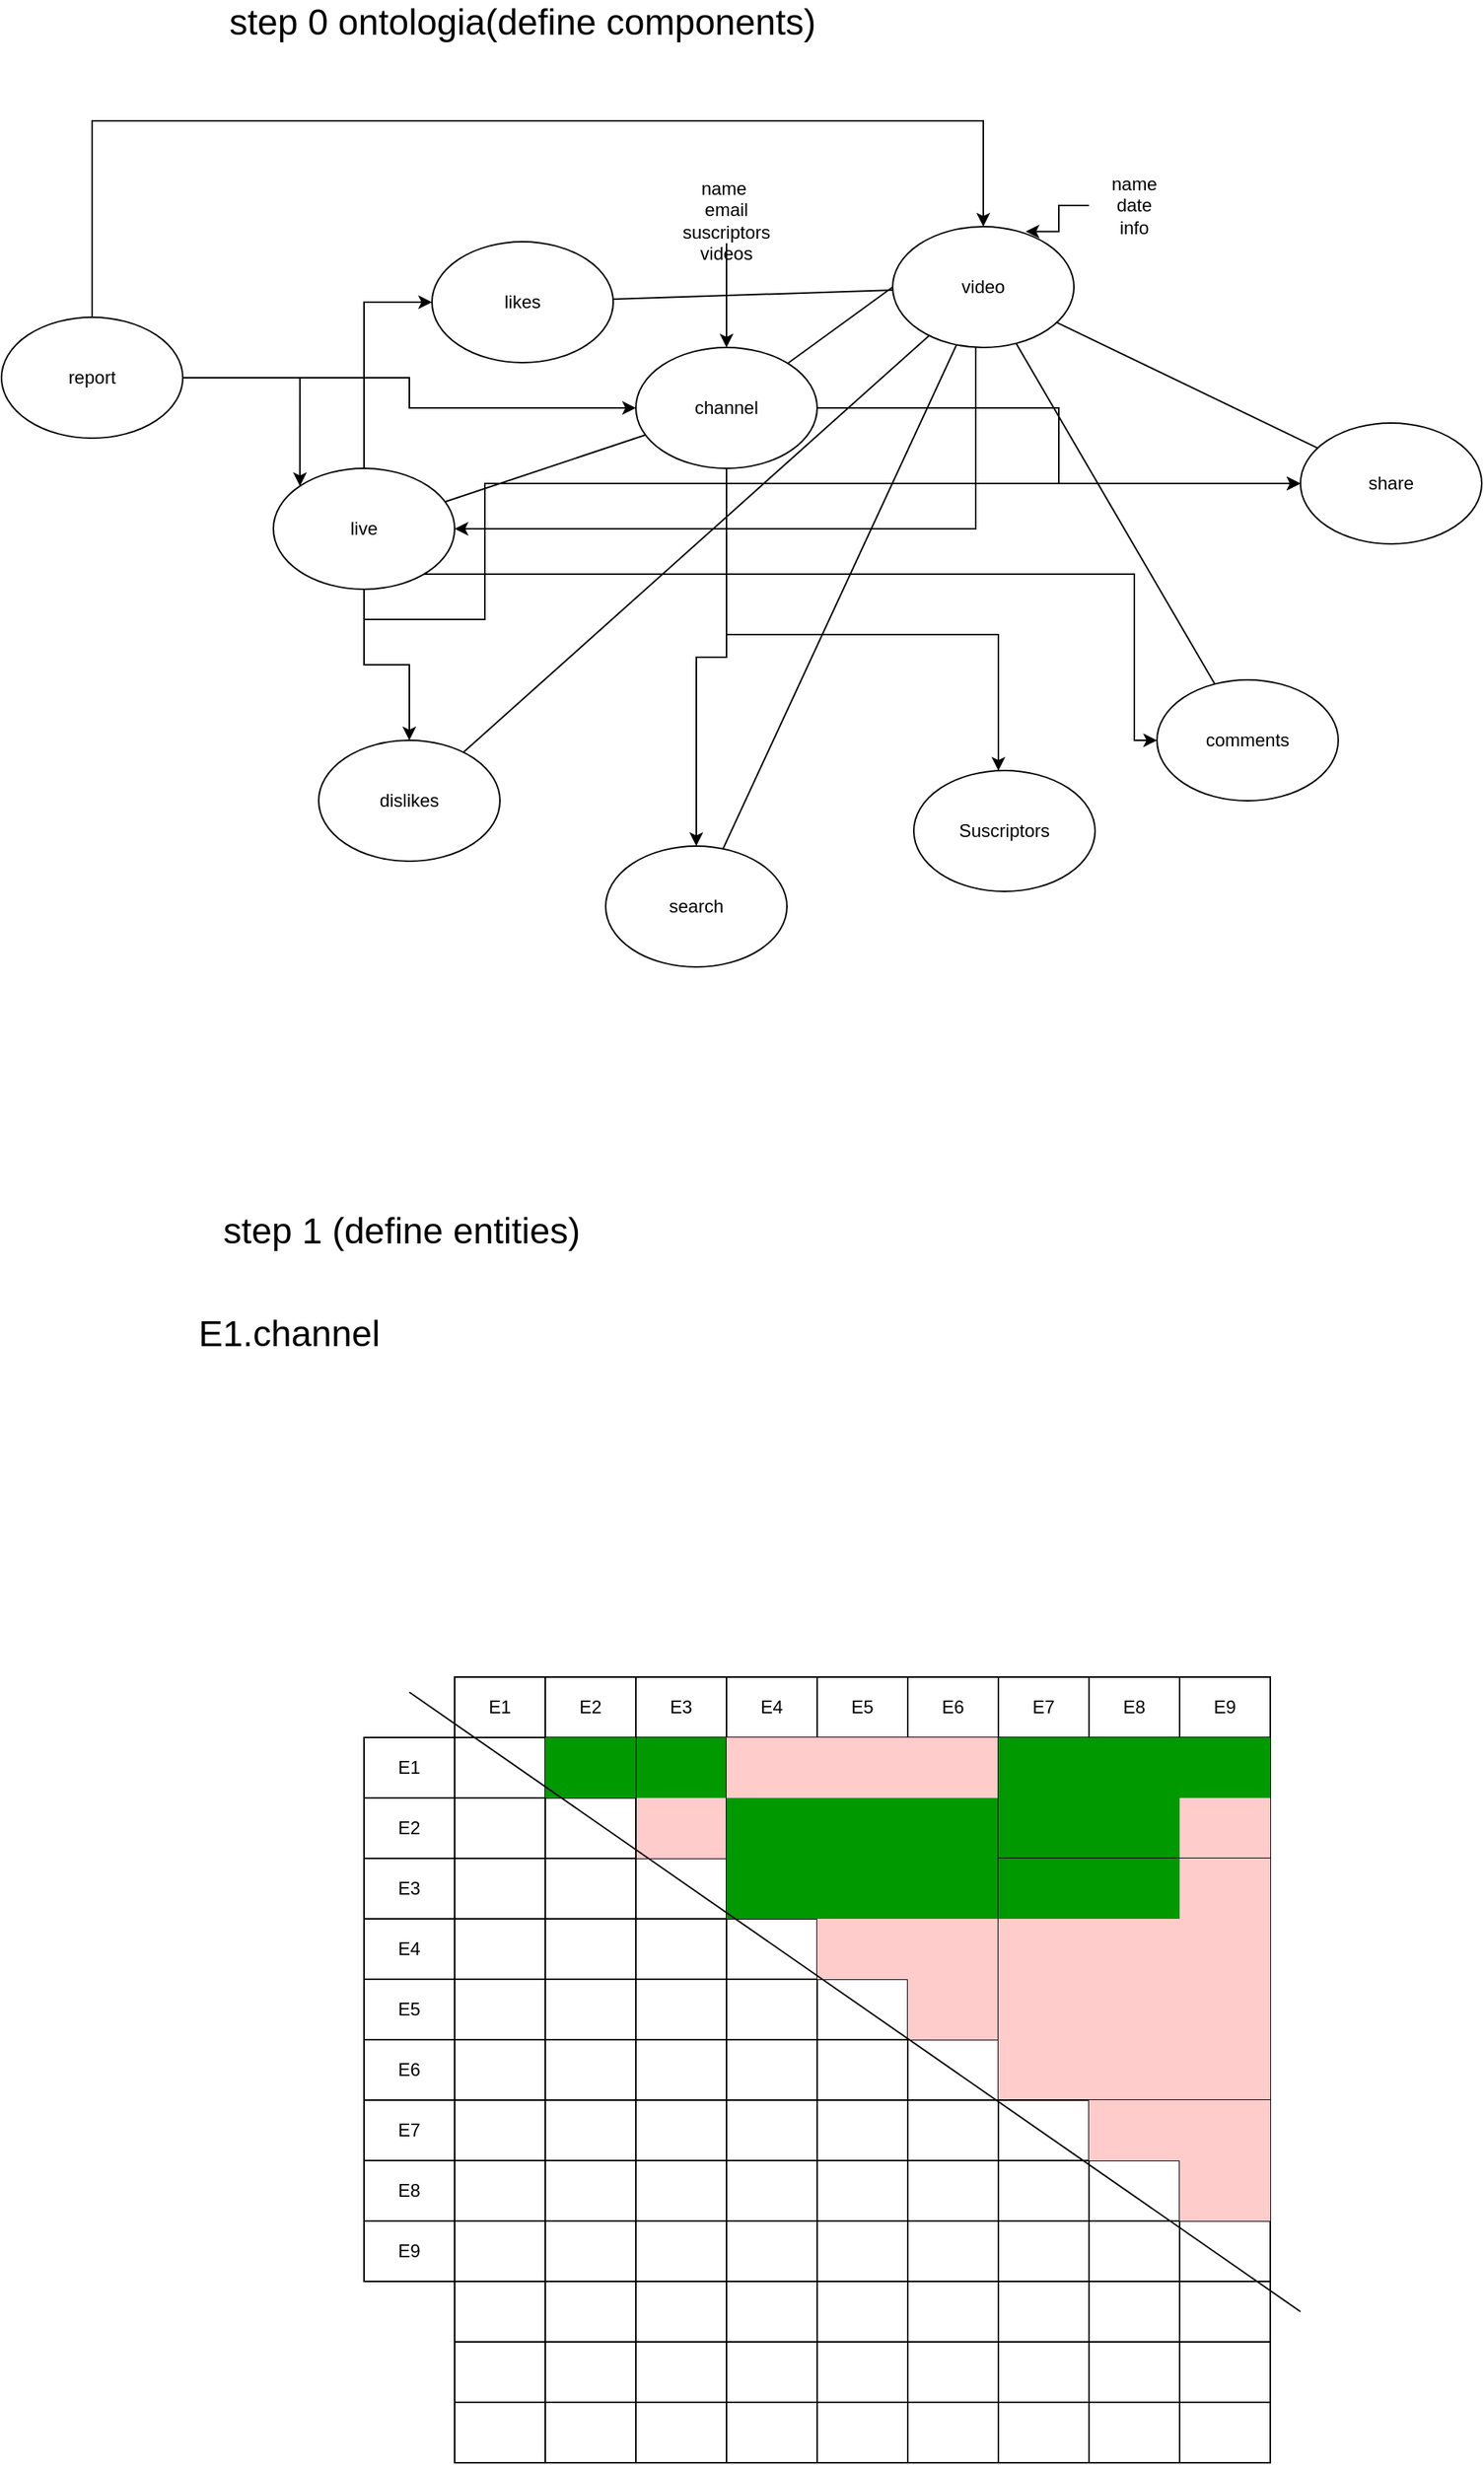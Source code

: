 <mxfile version="24.0.4" type="github">
  <diagram id="tS86UxtTPdqCwyReVEXp" name="Page-1">
    <mxGraphModel dx="2388" dy="1847" grid="1" gridSize="10" guides="1" tooltips="1" connect="1" arrows="1" fold="1" page="1" pageScale="1" pageWidth="827" pageHeight="1169" math="0" shadow="0">
      <root>
        <mxCell id="0" />
        <mxCell id="1" parent="0" />
        <mxCell id="tJrbgddgCTHpCwuXpiOQ-1" value="" style="shape=table;html=1;whiteSpace=wrap;startSize=0;container=1;collapsible=0;childLayout=tableLayout;" parent="1" vertex="1">
          <mxGeometry x="80" y="100" width="180" height="120" as="geometry" />
        </mxCell>
        <mxCell id="tJrbgddgCTHpCwuXpiOQ-2" value="" style="shape=tableRow;horizontal=0;startSize=0;swimlaneHead=0;swimlaneBody=0;top=0;left=0;bottom=0;right=0;collapsible=0;dropTarget=0;fillColor=none;points=[[0,0.5],[1,0.5]];portConstraint=eastwest;" parent="tJrbgddgCTHpCwuXpiOQ-1" vertex="1">
          <mxGeometry width="180" height="40" as="geometry" />
        </mxCell>
        <mxCell id="tJrbgddgCTHpCwuXpiOQ-3" value="" style="shape=partialRectangle;html=1;whiteSpace=wrap;connectable=0;fillColor=none;top=0;left=0;bottom=0;right=0;overflow=hidden;" parent="tJrbgddgCTHpCwuXpiOQ-2" vertex="1">
          <mxGeometry width="60" height="40" as="geometry">
            <mxRectangle width="60" height="40" as="alternateBounds" />
          </mxGeometry>
        </mxCell>
        <mxCell id="tJrbgddgCTHpCwuXpiOQ-4" value="" style="shape=partialRectangle;html=1;whiteSpace=wrap;connectable=0;fillColor=none;top=0;left=0;bottom=0;right=0;overflow=hidden;" parent="tJrbgddgCTHpCwuXpiOQ-2" vertex="1">
          <mxGeometry x="60" width="60" height="40" as="geometry">
            <mxRectangle width="60" height="40" as="alternateBounds" />
          </mxGeometry>
        </mxCell>
        <mxCell id="tJrbgddgCTHpCwuXpiOQ-5" value="" style="shape=partialRectangle;html=1;whiteSpace=wrap;connectable=0;fillColor=none;top=0;left=0;bottom=0;right=0;overflow=hidden;" parent="tJrbgddgCTHpCwuXpiOQ-2" vertex="1">
          <mxGeometry x="120" width="60" height="40" as="geometry">
            <mxRectangle width="60" height="40" as="alternateBounds" />
          </mxGeometry>
        </mxCell>
        <mxCell id="tJrbgddgCTHpCwuXpiOQ-6" value="" style="shape=tableRow;horizontal=0;startSize=0;swimlaneHead=0;swimlaneBody=0;top=0;left=0;bottom=0;right=0;collapsible=0;dropTarget=0;fillColor=none;points=[[0,0.5],[1,0.5]];portConstraint=eastwest;" parent="tJrbgddgCTHpCwuXpiOQ-1" vertex="1">
          <mxGeometry y="40" width="180" height="40" as="geometry" />
        </mxCell>
        <mxCell id="tJrbgddgCTHpCwuXpiOQ-7" value="" style="shape=partialRectangle;html=1;whiteSpace=wrap;connectable=0;fillColor=none;top=0;left=0;bottom=0;right=0;overflow=hidden;" parent="tJrbgddgCTHpCwuXpiOQ-6" vertex="1">
          <mxGeometry width="60" height="40" as="geometry">
            <mxRectangle width="60" height="40" as="alternateBounds" />
          </mxGeometry>
        </mxCell>
        <mxCell id="tJrbgddgCTHpCwuXpiOQ-8" value="" style="shape=partialRectangle;html=1;whiteSpace=wrap;connectable=0;fillColor=none;top=0;left=0;bottom=0;right=0;overflow=hidden;" parent="tJrbgddgCTHpCwuXpiOQ-6" vertex="1">
          <mxGeometry x="60" width="60" height="40" as="geometry">
            <mxRectangle width="60" height="40" as="alternateBounds" />
          </mxGeometry>
        </mxCell>
        <mxCell id="tJrbgddgCTHpCwuXpiOQ-9" value="" style="shape=partialRectangle;html=1;whiteSpace=wrap;connectable=0;fillColor=none;top=0;left=0;bottom=0;right=0;overflow=hidden;" parent="tJrbgddgCTHpCwuXpiOQ-6" vertex="1">
          <mxGeometry x="120" width="60" height="40" as="geometry">
            <mxRectangle width="60" height="40" as="alternateBounds" />
          </mxGeometry>
        </mxCell>
        <mxCell id="tJrbgddgCTHpCwuXpiOQ-10" value="" style="shape=tableRow;horizontal=0;startSize=0;swimlaneHead=0;swimlaneBody=0;top=0;left=0;bottom=0;right=0;collapsible=0;dropTarget=0;fillColor=none;points=[[0,0.5],[1,0.5]];portConstraint=eastwest;" parent="tJrbgddgCTHpCwuXpiOQ-1" vertex="1">
          <mxGeometry y="80" width="180" height="40" as="geometry" />
        </mxCell>
        <mxCell id="tJrbgddgCTHpCwuXpiOQ-11" value="" style="shape=partialRectangle;html=1;whiteSpace=wrap;connectable=0;fillColor=none;top=0;left=0;bottom=0;right=0;overflow=hidden;" parent="tJrbgddgCTHpCwuXpiOQ-10" vertex="1">
          <mxGeometry width="60" height="40" as="geometry">
            <mxRectangle width="60" height="40" as="alternateBounds" />
          </mxGeometry>
        </mxCell>
        <mxCell id="tJrbgddgCTHpCwuXpiOQ-12" value="" style="shape=partialRectangle;html=1;whiteSpace=wrap;connectable=0;fillColor=none;top=0;left=0;bottom=0;right=0;overflow=hidden;" parent="tJrbgddgCTHpCwuXpiOQ-10" vertex="1">
          <mxGeometry x="60" width="60" height="40" as="geometry">
            <mxRectangle width="60" height="40" as="alternateBounds" />
          </mxGeometry>
        </mxCell>
        <mxCell id="tJrbgddgCTHpCwuXpiOQ-13" value="" style="shape=partialRectangle;html=1;whiteSpace=wrap;connectable=0;fillColor=none;top=0;left=0;bottom=0;right=0;overflow=hidden;pointerEvents=1;" parent="tJrbgddgCTHpCwuXpiOQ-10" vertex="1">
          <mxGeometry x="120" width="60" height="40" as="geometry">
            <mxRectangle width="60" height="40" as="alternateBounds" />
          </mxGeometry>
        </mxCell>
        <mxCell id="tJrbgddgCTHpCwuXpiOQ-14" value="" style="shape=table;html=1;whiteSpace=wrap;startSize=0;container=1;collapsible=0;childLayout=tableLayout;" parent="1" vertex="1">
          <mxGeometry x="80" y="220" width="180" height="120" as="geometry" />
        </mxCell>
        <mxCell id="tJrbgddgCTHpCwuXpiOQ-15" value="" style="shape=tableRow;horizontal=0;startSize=0;swimlaneHead=0;swimlaneBody=0;top=0;left=0;bottom=0;right=0;collapsible=0;dropTarget=0;fillColor=none;points=[[0,0.5],[1,0.5]];portConstraint=eastwest;" parent="tJrbgddgCTHpCwuXpiOQ-14" vertex="1">
          <mxGeometry width="180" height="40" as="geometry" />
        </mxCell>
        <mxCell id="tJrbgddgCTHpCwuXpiOQ-16" value="" style="shape=partialRectangle;html=1;whiteSpace=wrap;connectable=0;fillColor=none;top=0;left=0;bottom=0;right=0;overflow=hidden;" parent="tJrbgddgCTHpCwuXpiOQ-15" vertex="1">
          <mxGeometry width="60" height="40" as="geometry">
            <mxRectangle width="60" height="40" as="alternateBounds" />
          </mxGeometry>
        </mxCell>
        <mxCell id="tJrbgddgCTHpCwuXpiOQ-17" value="" style="shape=partialRectangle;html=1;whiteSpace=wrap;connectable=0;fillColor=none;top=0;left=0;bottom=0;right=0;overflow=hidden;" parent="tJrbgddgCTHpCwuXpiOQ-15" vertex="1">
          <mxGeometry x="60" width="60" height="40" as="geometry">
            <mxRectangle width="60" height="40" as="alternateBounds" />
          </mxGeometry>
        </mxCell>
        <mxCell id="tJrbgddgCTHpCwuXpiOQ-18" value="" style="shape=partialRectangle;html=1;whiteSpace=wrap;connectable=0;fillColor=none;top=0;left=0;bottom=0;right=0;overflow=hidden;" parent="tJrbgddgCTHpCwuXpiOQ-15" vertex="1">
          <mxGeometry x="120" width="60" height="40" as="geometry">
            <mxRectangle width="60" height="40" as="alternateBounds" />
          </mxGeometry>
        </mxCell>
        <mxCell id="tJrbgddgCTHpCwuXpiOQ-19" value="" style="shape=tableRow;horizontal=0;startSize=0;swimlaneHead=0;swimlaneBody=0;top=0;left=0;bottom=0;right=0;collapsible=0;dropTarget=0;fillColor=none;points=[[0,0.5],[1,0.5]];portConstraint=eastwest;" parent="tJrbgddgCTHpCwuXpiOQ-14" vertex="1">
          <mxGeometry y="40" width="180" height="40" as="geometry" />
        </mxCell>
        <mxCell id="tJrbgddgCTHpCwuXpiOQ-20" value="" style="shape=partialRectangle;html=1;whiteSpace=wrap;connectable=0;fillColor=none;top=0;left=0;bottom=0;right=0;overflow=hidden;" parent="tJrbgddgCTHpCwuXpiOQ-19" vertex="1">
          <mxGeometry width="60" height="40" as="geometry">
            <mxRectangle width="60" height="40" as="alternateBounds" />
          </mxGeometry>
        </mxCell>
        <mxCell id="tJrbgddgCTHpCwuXpiOQ-21" value="" style="shape=partialRectangle;html=1;whiteSpace=wrap;connectable=0;fillColor=none;top=0;left=0;bottom=0;right=0;overflow=hidden;" parent="tJrbgddgCTHpCwuXpiOQ-19" vertex="1">
          <mxGeometry x="60" width="60" height="40" as="geometry">
            <mxRectangle width="60" height="40" as="alternateBounds" />
          </mxGeometry>
        </mxCell>
        <mxCell id="tJrbgddgCTHpCwuXpiOQ-22" value="" style="shape=partialRectangle;html=1;whiteSpace=wrap;connectable=0;fillColor=none;top=0;left=0;bottom=0;right=0;overflow=hidden;" parent="tJrbgddgCTHpCwuXpiOQ-19" vertex="1">
          <mxGeometry x="120" width="60" height="40" as="geometry">
            <mxRectangle width="60" height="40" as="alternateBounds" />
          </mxGeometry>
        </mxCell>
        <mxCell id="tJrbgddgCTHpCwuXpiOQ-23" value="" style="shape=tableRow;horizontal=0;startSize=0;swimlaneHead=0;swimlaneBody=0;top=0;left=0;bottom=0;right=0;collapsible=0;dropTarget=0;fillColor=none;points=[[0,0.5],[1,0.5]];portConstraint=eastwest;" parent="tJrbgddgCTHpCwuXpiOQ-14" vertex="1">
          <mxGeometry y="80" width="180" height="40" as="geometry" />
        </mxCell>
        <mxCell id="tJrbgddgCTHpCwuXpiOQ-24" value="" style="shape=partialRectangle;html=1;whiteSpace=wrap;connectable=0;fillColor=none;top=0;left=0;bottom=0;right=0;overflow=hidden;" parent="tJrbgddgCTHpCwuXpiOQ-23" vertex="1">
          <mxGeometry width="60" height="40" as="geometry">
            <mxRectangle width="60" height="40" as="alternateBounds" />
          </mxGeometry>
        </mxCell>
        <mxCell id="tJrbgddgCTHpCwuXpiOQ-25" value="" style="shape=partialRectangle;html=1;whiteSpace=wrap;connectable=0;fillColor=none;top=0;left=0;bottom=0;right=0;overflow=hidden;" parent="tJrbgddgCTHpCwuXpiOQ-23" vertex="1">
          <mxGeometry x="60" width="60" height="40" as="geometry">
            <mxRectangle width="60" height="40" as="alternateBounds" />
          </mxGeometry>
        </mxCell>
        <mxCell id="tJrbgddgCTHpCwuXpiOQ-26" value="" style="shape=partialRectangle;html=1;whiteSpace=wrap;connectable=0;fillColor=none;top=0;left=0;bottom=0;right=0;overflow=hidden;pointerEvents=1;" parent="tJrbgddgCTHpCwuXpiOQ-23" vertex="1">
          <mxGeometry x="120" width="60" height="40" as="geometry">
            <mxRectangle width="60" height="40" as="alternateBounds" />
          </mxGeometry>
        </mxCell>
        <mxCell id="tJrbgddgCTHpCwuXpiOQ-27" value="" style="shape=table;html=1;whiteSpace=wrap;startSize=0;container=1;collapsible=0;childLayout=tableLayout;" parent="1" vertex="1">
          <mxGeometry x="80" y="260" width="180" height="240" as="geometry" />
        </mxCell>
        <mxCell id="tJrbgddgCTHpCwuXpiOQ-28" value="" style="shape=tableRow;horizontal=0;startSize=0;swimlaneHead=0;swimlaneBody=0;top=0;left=0;bottom=0;right=0;collapsible=0;dropTarget=0;fillColor=none;points=[[0,0.5],[1,0.5]];portConstraint=eastwest;" parent="tJrbgddgCTHpCwuXpiOQ-27" vertex="1">
          <mxGeometry width="180" height="40" as="geometry" />
        </mxCell>
        <mxCell id="tJrbgddgCTHpCwuXpiOQ-29" value="" style="shape=partialRectangle;html=1;whiteSpace=wrap;connectable=0;fillColor=none;top=0;left=0;bottom=0;right=0;overflow=hidden;" parent="tJrbgddgCTHpCwuXpiOQ-28" vertex="1">
          <mxGeometry width="60" height="40" as="geometry">
            <mxRectangle width="60" height="40" as="alternateBounds" />
          </mxGeometry>
        </mxCell>
        <mxCell id="tJrbgddgCTHpCwuXpiOQ-30" value="" style="shape=partialRectangle;html=1;whiteSpace=wrap;connectable=0;fillColor=none;top=0;left=0;bottom=0;right=0;overflow=hidden;" parent="tJrbgddgCTHpCwuXpiOQ-28" vertex="1">
          <mxGeometry x="60" width="60" height="40" as="geometry">
            <mxRectangle width="60" height="40" as="alternateBounds" />
          </mxGeometry>
        </mxCell>
        <mxCell id="tJrbgddgCTHpCwuXpiOQ-31" value="" style="shape=partialRectangle;html=1;whiteSpace=wrap;connectable=0;fillColor=none;top=0;left=0;bottom=0;right=0;overflow=hidden;" parent="tJrbgddgCTHpCwuXpiOQ-28" vertex="1">
          <mxGeometry x="120" width="60" height="40" as="geometry">
            <mxRectangle width="60" height="40" as="alternateBounds" />
          </mxGeometry>
        </mxCell>
        <mxCell id="tJrbgddgCTHpCwuXpiOQ-279" value="" style="shape=tableRow;horizontal=0;startSize=0;swimlaneHead=0;swimlaneBody=0;top=0;left=0;bottom=0;right=0;collapsible=0;dropTarget=0;fillColor=none;points=[[0,0.5],[1,0.5]];portConstraint=eastwest;" parent="tJrbgddgCTHpCwuXpiOQ-27" vertex="1">
          <mxGeometry y="40" width="180" height="40" as="geometry" />
        </mxCell>
        <mxCell id="tJrbgddgCTHpCwuXpiOQ-280" value="" style="shape=partialRectangle;html=1;whiteSpace=wrap;connectable=0;fillColor=none;top=0;left=0;bottom=0;right=0;overflow=hidden;" parent="tJrbgddgCTHpCwuXpiOQ-279" vertex="1">
          <mxGeometry width="60" height="40" as="geometry">
            <mxRectangle width="60" height="40" as="alternateBounds" />
          </mxGeometry>
        </mxCell>
        <mxCell id="tJrbgddgCTHpCwuXpiOQ-281" value="" style="shape=partialRectangle;html=1;whiteSpace=wrap;connectable=0;fillColor=none;top=0;left=0;bottom=0;right=0;overflow=hidden;" parent="tJrbgddgCTHpCwuXpiOQ-279" vertex="1">
          <mxGeometry x="60" width="60" height="40" as="geometry">
            <mxRectangle width="60" height="40" as="alternateBounds" />
          </mxGeometry>
        </mxCell>
        <mxCell id="tJrbgddgCTHpCwuXpiOQ-282" value="" style="shape=partialRectangle;html=1;whiteSpace=wrap;connectable=0;fillColor=none;top=0;left=0;bottom=0;right=0;overflow=hidden;" parent="tJrbgddgCTHpCwuXpiOQ-279" vertex="1">
          <mxGeometry x="120" width="60" height="40" as="geometry">
            <mxRectangle width="60" height="40" as="alternateBounds" />
          </mxGeometry>
        </mxCell>
        <mxCell id="tJrbgddgCTHpCwuXpiOQ-275" value="" style="shape=tableRow;horizontal=0;startSize=0;swimlaneHead=0;swimlaneBody=0;top=0;left=0;bottom=0;right=0;collapsible=0;dropTarget=0;fillColor=none;points=[[0,0.5],[1,0.5]];portConstraint=eastwest;" parent="tJrbgddgCTHpCwuXpiOQ-27" vertex="1">
          <mxGeometry y="80" width="180" height="40" as="geometry" />
        </mxCell>
        <mxCell id="tJrbgddgCTHpCwuXpiOQ-276" value="" style="shape=partialRectangle;html=1;whiteSpace=wrap;connectable=0;fillColor=none;top=0;left=0;bottom=0;right=0;overflow=hidden;" parent="tJrbgddgCTHpCwuXpiOQ-275" vertex="1">
          <mxGeometry width="60" height="40" as="geometry">
            <mxRectangle width="60" height="40" as="alternateBounds" />
          </mxGeometry>
        </mxCell>
        <mxCell id="tJrbgddgCTHpCwuXpiOQ-277" value="" style="shape=partialRectangle;html=1;whiteSpace=wrap;connectable=0;fillColor=none;top=0;left=0;bottom=0;right=0;overflow=hidden;" parent="tJrbgddgCTHpCwuXpiOQ-275" vertex="1">
          <mxGeometry x="60" width="60" height="40" as="geometry">
            <mxRectangle width="60" height="40" as="alternateBounds" />
          </mxGeometry>
        </mxCell>
        <mxCell id="tJrbgddgCTHpCwuXpiOQ-278" value="" style="shape=partialRectangle;html=1;whiteSpace=wrap;connectable=0;fillColor=none;top=0;left=0;bottom=0;right=0;overflow=hidden;" parent="tJrbgddgCTHpCwuXpiOQ-275" vertex="1">
          <mxGeometry x="120" width="60" height="40" as="geometry">
            <mxRectangle width="60" height="40" as="alternateBounds" />
          </mxGeometry>
        </mxCell>
        <mxCell id="tJrbgddgCTHpCwuXpiOQ-271" value="" style="shape=tableRow;horizontal=0;startSize=0;swimlaneHead=0;swimlaneBody=0;top=0;left=0;bottom=0;right=0;collapsible=0;dropTarget=0;fillColor=none;points=[[0,0.5],[1,0.5]];portConstraint=eastwest;" parent="tJrbgddgCTHpCwuXpiOQ-27" vertex="1">
          <mxGeometry y="120" width="180" height="40" as="geometry" />
        </mxCell>
        <mxCell id="tJrbgddgCTHpCwuXpiOQ-272" value="" style="shape=partialRectangle;html=1;whiteSpace=wrap;connectable=0;fillColor=none;top=0;left=0;bottom=0;right=0;overflow=hidden;" parent="tJrbgddgCTHpCwuXpiOQ-271" vertex="1">
          <mxGeometry width="60" height="40" as="geometry">
            <mxRectangle width="60" height="40" as="alternateBounds" />
          </mxGeometry>
        </mxCell>
        <mxCell id="tJrbgddgCTHpCwuXpiOQ-273" value="" style="shape=partialRectangle;html=1;whiteSpace=wrap;connectable=0;fillColor=none;top=0;left=0;bottom=0;right=0;overflow=hidden;" parent="tJrbgddgCTHpCwuXpiOQ-271" vertex="1">
          <mxGeometry x="60" width="60" height="40" as="geometry">
            <mxRectangle width="60" height="40" as="alternateBounds" />
          </mxGeometry>
        </mxCell>
        <mxCell id="tJrbgddgCTHpCwuXpiOQ-274" value="" style="shape=partialRectangle;html=1;whiteSpace=wrap;connectable=0;fillColor=none;top=0;left=0;bottom=0;right=0;overflow=hidden;pointerEvents=1;" parent="tJrbgddgCTHpCwuXpiOQ-271" vertex="1">
          <mxGeometry x="120" width="60" height="40" as="geometry">
            <mxRectangle width="60" height="40" as="alternateBounds" />
          </mxGeometry>
        </mxCell>
        <mxCell id="tJrbgddgCTHpCwuXpiOQ-32" value="" style="shape=tableRow;horizontal=0;startSize=0;swimlaneHead=0;swimlaneBody=0;top=0;left=0;bottom=0;right=0;collapsible=0;dropTarget=0;fillColor=none;points=[[0,0.5],[1,0.5]];portConstraint=eastwest;" parent="tJrbgddgCTHpCwuXpiOQ-27" vertex="1">
          <mxGeometry y="160" width="180" height="40" as="geometry" />
        </mxCell>
        <mxCell id="tJrbgddgCTHpCwuXpiOQ-33" value="" style="shape=partialRectangle;html=1;whiteSpace=wrap;connectable=0;fillColor=none;top=0;left=0;bottom=0;right=0;overflow=hidden;" parent="tJrbgddgCTHpCwuXpiOQ-32" vertex="1">
          <mxGeometry width="60" height="40" as="geometry">
            <mxRectangle width="60" height="40" as="alternateBounds" />
          </mxGeometry>
        </mxCell>
        <mxCell id="tJrbgddgCTHpCwuXpiOQ-34" value="" style="shape=partialRectangle;html=1;whiteSpace=wrap;connectable=0;fillColor=none;top=0;left=0;bottom=0;right=0;overflow=hidden;" parent="tJrbgddgCTHpCwuXpiOQ-32" vertex="1">
          <mxGeometry x="60" width="60" height="40" as="geometry">
            <mxRectangle width="60" height="40" as="alternateBounds" />
          </mxGeometry>
        </mxCell>
        <mxCell id="tJrbgddgCTHpCwuXpiOQ-35" value="" style="shape=partialRectangle;html=1;whiteSpace=wrap;connectable=0;fillColor=none;top=0;left=0;bottom=0;right=0;overflow=hidden;" parent="tJrbgddgCTHpCwuXpiOQ-32" vertex="1">
          <mxGeometry x="120" width="60" height="40" as="geometry">
            <mxRectangle width="60" height="40" as="alternateBounds" />
          </mxGeometry>
        </mxCell>
        <mxCell id="tJrbgddgCTHpCwuXpiOQ-36" value="" style="shape=tableRow;horizontal=0;startSize=0;swimlaneHead=0;swimlaneBody=0;top=0;left=0;bottom=0;right=0;collapsible=0;dropTarget=0;fillColor=none;points=[[0,0.5],[1,0.5]];portConstraint=eastwest;" parent="tJrbgddgCTHpCwuXpiOQ-27" vertex="1">
          <mxGeometry y="200" width="180" height="40" as="geometry" />
        </mxCell>
        <mxCell id="tJrbgddgCTHpCwuXpiOQ-37" value="" style="shape=partialRectangle;html=1;whiteSpace=wrap;connectable=0;fillColor=none;top=0;left=0;bottom=0;right=0;overflow=hidden;" parent="tJrbgddgCTHpCwuXpiOQ-36" vertex="1">
          <mxGeometry width="60" height="40" as="geometry">
            <mxRectangle width="60" height="40" as="alternateBounds" />
          </mxGeometry>
        </mxCell>
        <mxCell id="tJrbgddgCTHpCwuXpiOQ-38" value="" style="shape=partialRectangle;html=1;whiteSpace=wrap;connectable=0;fillColor=none;top=0;left=0;bottom=0;right=0;overflow=hidden;" parent="tJrbgddgCTHpCwuXpiOQ-36" vertex="1">
          <mxGeometry x="60" width="60" height="40" as="geometry">
            <mxRectangle width="60" height="40" as="alternateBounds" />
          </mxGeometry>
        </mxCell>
        <mxCell id="tJrbgddgCTHpCwuXpiOQ-39" value="" style="shape=partialRectangle;html=1;whiteSpace=wrap;connectable=0;fillColor=none;top=0;left=0;bottom=0;right=0;overflow=hidden;pointerEvents=1;" parent="tJrbgddgCTHpCwuXpiOQ-36" vertex="1">
          <mxGeometry x="120" width="60" height="40" as="geometry">
            <mxRectangle width="60" height="40" as="alternateBounds" />
          </mxGeometry>
        </mxCell>
        <mxCell id="tJrbgddgCTHpCwuXpiOQ-40" value="" style="shape=table;html=1;whiteSpace=wrap;startSize=0;container=1;collapsible=0;childLayout=tableLayout;" parent="1" vertex="1">
          <mxGeometry x="80" y="-20" width="180" height="120" as="geometry" />
        </mxCell>
        <mxCell id="tJrbgddgCTHpCwuXpiOQ-41" value="" style="shape=tableRow;horizontal=0;startSize=0;swimlaneHead=0;swimlaneBody=0;top=0;left=0;bottom=0;right=0;collapsible=0;dropTarget=0;fillColor=none;points=[[0,0.5],[1,0.5]];portConstraint=eastwest;" parent="tJrbgddgCTHpCwuXpiOQ-40" vertex="1">
          <mxGeometry width="180" height="40" as="geometry" />
        </mxCell>
        <mxCell id="tJrbgddgCTHpCwuXpiOQ-42" value="E1" style="shape=partialRectangle;html=1;whiteSpace=wrap;connectable=0;fillColor=none;top=0;left=0;bottom=0;right=0;overflow=hidden;" parent="tJrbgddgCTHpCwuXpiOQ-41" vertex="1">
          <mxGeometry width="60" height="40" as="geometry">
            <mxRectangle width="60" height="40" as="alternateBounds" />
          </mxGeometry>
        </mxCell>
        <mxCell id="tJrbgddgCTHpCwuXpiOQ-43" value="E2" style="shape=partialRectangle;html=1;whiteSpace=wrap;connectable=0;fillColor=none;top=0;left=0;bottom=0;right=0;overflow=hidden;" parent="tJrbgddgCTHpCwuXpiOQ-41" vertex="1">
          <mxGeometry x="60" width="60" height="40" as="geometry">
            <mxRectangle width="60" height="40" as="alternateBounds" />
          </mxGeometry>
        </mxCell>
        <mxCell id="tJrbgddgCTHpCwuXpiOQ-44" value="E3" style="shape=partialRectangle;html=1;whiteSpace=wrap;connectable=0;fillColor=none;top=0;left=0;bottom=0;right=0;overflow=hidden;" parent="tJrbgddgCTHpCwuXpiOQ-41" vertex="1">
          <mxGeometry x="120" width="60" height="40" as="geometry">
            <mxRectangle width="60" height="40" as="alternateBounds" />
          </mxGeometry>
        </mxCell>
        <mxCell id="tJrbgddgCTHpCwuXpiOQ-45" value="" style="shape=tableRow;horizontal=0;startSize=0;swimlaneHead=0;swimlaneBody=0;top=0;left=0;bottom=0;right=0;collapsible=0;dropTarget=0;fillColor=none;points=[[0,0.5],[1,0.5]];portConstraint=eastwest;" parent="tJrbgddgCTHpCwuXpiOQ-40" vertex="1">
          <mxGeometry y="40" width="180" height="40" as="geometry" />
        </mxCell>
        <mxCell id="tJrbgddgCTHpCwuXpiOQ-46" value="" style="shape=partialRectangle;html=1;whiteSpace=wrap;connectable=0;fillColor=none;top=0;left=0;bottom=0;right=0;overflow=hidden;" parent="tJrbgddgCTHpCwuXpiOQ-45" vertex="1">
          <mxGeometry width="60" height="40" as="geometry">
            <mxRectangle width="60" height="40" as="alternateBounds" />
          </mxGeometry>
        </mxCell>
        <mxCell id="tJrbgddgCTHpCwuXpiOQ-47" value="" style="shape=partialRectangle;html=1;whiteSpace=wrap;connectable=0;fillColor=none;top=0;left=0;bottom=0;right=0;overflow=hidden;" parent="tJrbgddgCTHpCwuXpiOQ-45" vertex="1">
          <mxGeometry x="60" width="60" height="40" as="geometry">
            <mxRectangle width="60" height="40" as="alternateBounds" />
          </mxGeometry>
        </mxCell>
        <mxCell id="tJrbgddgCTHpCwuXpiOQ-48" value="" style="shape=partialRectangle;html=1;whiteSpace=wrap;connectable=0;fillColor=#009900;top=0;left=0;bottom=0;right=0;overflow=hidden;" parent="tJrbgddgCTHpCwuXpiOQ-45" vertex="1">
          <mxGeometry x="120" width="60" height="40" as="geometry">
            <mxRectangle width="60" height="40" as="alternateBounds" />
          </mxGeometry>
        </mxCell>
        <mxCell id="tJrbgddgCTHpCwuXpiOQ-49" value="" style="shape=tableRow;horizontal=0;startSize=0;swimlaneHead=0;swimlaneBody=0;top=0;left=0;bottom=0;right=0;collapsible=0;dropTarget=0;fillColor=none;points=[[0,0.5],[1,0.5]];portConstraint=eastwest;" parent="tJrbgddgCTHpCwuXpiOQ-40" vertex="1">
          <mxGeometry y="80" width="180" height="40" as="geometry" />
        </mxCell>
        <mxCell id="tJrbgddgCTHpCwuXpiOQ-50" value="" style="shape=partialRectangle;html=1;whiteSpace=wrap;connectable=0;fillColor=none;top=0;left=0;bottom=0;right=0;overflow=hidden;" parent="tJrbgddgCTHpCwuXpiOQ-49" vertex="1">
          <mxGeometry width="60" height="40" as="geometry">
            <mxRectangle width="60" height="40" as="alternateBounds" />
          </mxGeometry>
        </mxCell>
        <mxCell id="tJrbgddgCTHpCwuXpiOQ-51" value="" style="shape=partialRectangle;html=1;whiteSpace=wrap;connectable=0;fillColor=none;top=0;left=0;bottom=0;right=0;overflow=hidden;" parent="tJrbgddgCTHpCwuXpiOQ-49" vertex="1">
          <mxGeometry x="60" width="60" height="40" as="geometry">
            <mxRectangle width="60" height="40" as="alternateBounds" />
          </mxGeometry>
        </mxCell>
        <mxCell id="tJrbgddgCTHpCwuXpiOQ-52" value="" style="shape=partialRectangle;html=1;whiteSpace=wrap;connectable=0;fillColor=#FFCCCC;top=0;left=0;bottom=0;right=0;overflow=hidden;pointerEvents=1;" parent="tJrbgddgCTHpCwuXpiOQ-49" vertex="1">
          <mxGeometry x="120" width="60" height="40" as="geometry">
            <mxRectangle width="60" height="40" as="alternateBounds" />
          </mxGeometry>
        </mxCell>
        <mxCell id="tJrbgddgCTHpCwuXpiOQ-53" value="" style="shape=table;html=1;whiteSpace=wrap;startSize=0;container=1;collapsible=0;childLayout=tableLayout;" parent="1" vertex="1">
          <mxGeometry x="260" y="-20" width="180" height="360" as="geometry" />
        </mxCell>
        <mxCell id="tJrbgddgCTHpCwuXpiOQ-54" value="" style="shape=tableRow;horizontal=0;startSize=0;swimlaneHead=0;swimlaneBody=0;top=0;left=0;bottom=0;right=0;collapsible=0;dropTarget=0;fillColor=none;points=[[0,0.5],[1,0.5]];portConstraint=eastwest;" parent="tJrbgddgCTHpCwuXpiOQ-53" vertex="1">
          <mxGeometry width="180" height="40" as="geometry" />
        </mxCell>
        <mxCell id="tJrbgddgCTHpCwuXpiOQ-55" value="E4" style="shape=partialRectangle;html=1;whiteSpace=wrap;connectable=0;fillColor=none;top=0;left=0;bottom=0;right=0;overflow=hidden;" parent="tJrbgddgCTHpCwuXpiOQ-54" vertex="1">
          <mxGeometry width="60" height="40" as="geometry">
            <mxRectangle width="60" height="40" as="alternateBounds" />
          </mxGeometry>
        </mxCell>
        <mxCell id="tJrbgddgCTHpCwuXpiOQ-56" value="E5" style="shape=partialRectangle;html=1;whiteSpace=wrap;connectable=0;fillColor=none;top=0;left=0;bottom=0;right=0;overflow=hidden;" parent="tJrbgddgCTHpCwuXpiOQ-54" vertex="1">
          <mxGeometry x="60" width="60" height="40" as="geometry">
            <mxRectangle width="60" height="40" as="alternateBounds" />
          </mxGeometry>
        </mxCell>
        <mxCell id="tJrbgddgCTHpCwuXpiOQ-57" value="E6" style="shape=partialRectangle;html=1;whiteSpace=wrap;connectable=0;fillColor=none;top=0;left=0;bottom=0;right=0;overflow=hidden;" parent="tJrbgddgCTHpCwuXpiOQ-54" vertex="1">
          <mxGeometry x="120" width="60" height="40" as="geometry">
            <mxRectangle width="60" height="40" as="alternateBounds" />
          </mxGeometry>
        </mxCell>
        <mxCell id="tJrbgddgCTHpCwuXpiOQ-58" value="" style="shape=tableRow;horizontal=0;startSize=0;swimlaneHead=0;swimlaneBody=0;top=0;left=0;bottom=0;right=0;collapsible=0;dropTarget=0;fillColor=none;points=[[0,0.5],[1,0.5]];portConstraint=eastwest;" parent="tJrbgddgCTHpCwuXpiOQ-53" vertex="1">
          <mxGeometry y="40" width="180" height="40" as="geometry" />
        </mxCell>
        <mxCell id="tJrbgddgCTHpCwuXpiOQ-59" value="" style="shape=partialRectangle;html=1;whiteSpace=wrap;connectable=0;fillColor=#FFCCCC;top=0;left=0;bottom=0;right=0;overflow=hidden;" parent="tJrbgddgCTHpCwuXpiOQ-58" vertex="1">
          <mxGeometry width="60" height="40" as="geometry">
            <mxRectangle width="60" height="40" as="alternateBounds" />
          </mxGeometry>
        </mxCell>
        <mxCell id="tJrbgddgCTHpCwuXpiOQ-60" value="" style="shape=partialRectangle;html=1;whiteSpace=wrap;connectable=0;fillColor=#FFCCCC;top=0;left=0;bottom=0;right=0;overflow=hidden;" parent="tJrbgddgCTHpCwuXpiOQ-58" vertex="1">
          <mxGeometry x="60" width="60" height="40" as="geometry">
            <mxRectangle width="60" height="40" as="alternateBounds" />
          </mxGeometry>
        </mxCell>
        <mxCell id="tJrbgddgCTHpCwuXpiOQ-61" value="" style="shape=partialRectangle;html=1;whiteSpace=wrap;connectable=0;fillColor=#FFCCCC;top=0;left=0;bottom=0;right=0;overflow=hidden;" parent="tJrbgddgCTHpCwuXpiOQ-58" vertex="1">
          <mxGeometry x="120" width="60" height="40" as="geometry">
            <mxRectangle width="60" height="40" as="alternateBounds" />
          </mxGeometry>
        </mxCell>
        <mxCell id="tJrbgddgCTHpCwuXpiOQ-62" value="" style="shape=tableRow;horizontal=0;startSize=0;swimlaneHead=0;swimlaneBody=0;top=0;left=0;bottom=0;right=0;collapsible=0;dropTarget=0;fillColor=none;points=[[0,0.5],[1,0.5]];portConstraint=eastwest;" parent="tJrbgddgCTHpCwuXpiOQ-53" vertex="1">
          <mxGeometry y="80" width="180" height="40" as="geometry" />
        </mxCell>
        <mxCell id="tJrbgddgCTHpCwuXpiOQ-63" value="" style="shape=partialRectangle;html=1;whiteSpace=wrap;connectable=0;fillColor=#009900;top=0;left=0;bottom=0;right=0;overflow=hidden;" parent="tJrbgddgCTHpCwuXpiOQ-62" vertex="1">
          <mxGeometry width="60" height="40" as="geometry">
            <mxRectangle width="60" height="40" as="alternateBounds" />
          </mxGeometry>
        </mxCell>
        <mxCell id="tJrbgddgCTHpCwuXpiOQ-64" value="" style="shape=partialRectangle;html=1;whiteSpace=wrap;connectable=0;fillColor=#009900;top=0;left=0;bottom=0;right=0;overflow=hidden;" parent="tJrbgddgCTHpCwuXpiOQ-62" vertex="1">
          <mxGeometry x="60" width="60" height="40" as="geometry">
            <mxRectangle width="60" height="40" as="alternateBounds" />
          </mxGeometry>
        </mxCell>
        <mxCell id="tJrbgddgCTHpCwuXpiOQ-65" value="" style="shape=partialRectangle;html=1;whiteSpace=wrap;connectable=0;fillColor=#009900;top=0;left=0;bottom=0;right=0;overflow=hidden;pointerEvents=1;" parent="tJrbgddgCTHpCwuXpiOQ-62" vertex="1">
          <mxGeometry x="120" width="60" height="40" as="geometry">
            <mxRectangle width="60" height="40" as="alternateBounds" />
          </mxGeometry>
        </mxCell>
        <mxCell id="tJrbgddgCTHpCwuXpiOQ-74" value="" style="shape=tableRow;horizontal=0;startSize=0;swimlaneHead=0;swimlaneBody=0;top=0;left=0;bottom=0;right=0;collapsible=0;dropTarget=0;fillColor=none;points=[[0,0.5],[1,0.5]];portConstraint=eastwest;" parent="tJrbgddgCTHpCwuXpiOQ-53" vertex="1">
          <mxGeometry y="120" width="180" height="40" as="geometry" />
        </mxCell>
        <mxCell id="tJrbgddgCTHpCwuXpiOQ-75" value="" style="shape=partialRectangle;html=1;whiteSpace=wrap;connectable=0;fillColor=#009900;top=0;left=0;bottom=0;right=0;overflow=hidden;" parent="tJrbgddgCTHpCwuXpiOQ-74" vertex="1">
          <mxGeometry width="60" height="40" as="geometry">
            <mxRectangle width="60" height="40" as="alternateBounds" />
          </mxGeometry>
        </mxCell>
        <mxCell id="tJrbgddgCTHpCwuXpiOQ-76" value="" style="shape=partialRectangle;html=1;whiteSpace=wrap;connectable=0;fillColor=#009900;top=0;left=0;bottom=0;right=0;overflow=hidden;" parent="tJrbgddgCTHpCwuXpiOQ-74" vertex="1">
          <mxGeometry x="60" width="60" height="40" as="geometry">
            <mxRectangle width="60" height="40" as="alternateBounds" />
          </mxGeometry>
        </mxCell>
        <mxCell id="tJrbgddgCTHpCwuXpiOQ-77" value="" style="shape=partialRectangle;html=1;whiteSpace=wrap;connectable=0;fillColor=#009900;top=0;left=0;bottom=0;right=0;overflow=hidden;" parent="tJrbgddgCTHpCwuXpiOQ-74" vertex="1">
          <mxGeometry x="120" width="60" height="40" as="geometry">
            <mxRectangle width="60" height="40" as="alternateBounds" />
          </mxGeometry>
        </mxCell>
        <mxCell id="tJrbgddgCTHpCwuXpiOQ-70" value="" style="shape=tableRow;horizontal=0;startSize=0;swimlaneHead=0;swimlaneBody=0;top=0;left=0;bottom=0;right=0;collapsible=0;dropTarget=0;fillColor=none;points=[[0,0.5],[1,0.5]];portConstraint=eastwest;" parent="tJrbgddgCTHpCwuXpiOQ-53" vertex="1">
          <mxGeometry y="160" width="180" height="40" as="geometry" />
        </mxCell>
        <mxCell id="tJrbgddgCTHpCwuXpiOQ-71" value="" style="shape=partialRectangle;html=1;whiteSpace=wrap;connectable=0;fillColor=none;top=0;left=0;bottom=0;right=0;overflow=hidden;" parent="tJrbgddgCTHpCwuXpiOQ-70" vertex="1">
          <mxGeometry width="60" height="40" as="geometry">
            <mxRectangle width="60" height="40" as="alternateBounds" />
          </mxGeometry>
        </mxCell>
        <mxCell id="tJrbgddgCTHpCwuXpiOQ-72" value="" style="shape=partialRectangle;html=1;whiteSpace=wrap;connectable=0;fillColor=#FFCCCC;top=0;left=0;bottom=0;right=0;overflow=hidden;" parent="tJrbgddgCTHpCwuXpiOQ-70" vertex="1">
          <mxGeometry x="60" width="60" height="40" as="geometry">
            <mxRectangle width="60" height="40" as="alternateBounds" />
          </mxGeometry>
        </mxCell>
        <mxCell id="tJrbgddgCTHpCwuXpiOQ-73" value="" style="shape=partialRectangle;html=1;whiteSpace=wrap;connectable=0;fillColor=#FFCCCC;top=0;left=0;bottom=0;right=0;overflow=hidden;" parent="tJrbgddgCTHpCwuXpiOQ-70" vertex="1">
          <mxGeometry x="120" width="60" height="40" as="geometry">
            <mxRectangle width="60" height="40" as="alternateBounds" />
          </mxGeometry>
        </mxCell>
        <mxCell id="tJrbgddgCTHpCwuXpiOQ-66" value="" style="shape=tableRow;horizontal=0;startSize=0;swimlaneHead=0;swimlaneBody=0;top=0;left=0;bottom=0;right=0;collapsible=0;dropTarget=0;fillColor=none;points=[[0,0.5],[1,0.5]];portConstraint=eastwest;" parent="tJrbgddgCTHpCwuXpiOQ-53" vertex="1">
          <mxGeometry y="200" width="180" height="40" as="geometry" />
        </mxCell>
        <mxCell id="tJrbgddgCTHpCwuXpiOQ-67" value="" style="shape=partialRectangle;html=1;whiteSpace=wrap;connectable=0;fillColor=none;top=0;left=0;bottom=0;right=0;overflow=hidden;" parent="tJrbgddgCTHpCwuXpiOQ-66" vertex="1">
          <mxGeometry width="60" height="40" as="geometry">
            <mxRectangle width="60" height="40" as="alternateBounds" />
          </mxGeometry>
        </mxCell>
        <mxCell id="tJrbgddgCTHpCwuXpiOQ-68" value="" style="shape=partialRectangle;html=1;whiteSpace=wrap;connectable=0;fillColor=none;top=0;left=0;bottom=0;right=0;overflow=hidden;" parent="tJrbgddgCTHpCwuXpiOQ-66" vertex="1">
          <mxGeometry x="60" width="60" height="40" as="geometry">
            <mxRectangle width="60" height="40" as="alternateBounds" />
          </mxGeometry>
        </mxCell>
        <mxCell id="tJrbgddgCTHpCwuXpiOQ-69" value="" style="shape=partialRectangle;html=1;whiteSpace=wrap;connectable=0;fillColor=#FFCCCC;top=0;left=0;bottom=0;right=0;overflow=hidden;pointerEvents=1;" parent="tJrbgddgCTHpCwuXpiOQ-66" vertex="1">
          <mxGeometry x="120" width="60" height="40" as="geometry">
            <mxRectangle width="60" height="40" as="alternateBounds" />
          </mxGeometry>
        </mxCell>
        <mxCell id="tJrbgddgCTHpCwuXpiOQ-112" value="" style="shape=tableRow;horizontal=0;startSize=0;swimlaneHead=0;swimlaneBody=0;top=0;left=0;bottom=0;right=0;collapsible=0;dropTarget=0;fillColor=none;points=[[0,0.5],[1,0.5]];portConstraint=eastwest;" parent="tJrbgddgCTHpCwuXpiOQ-53" vertex="1">
          <mxGeometry y="240" width="180" height="40" as="geometry" />
        </mxCell>
        <mxCell id="tJrbgddgCTHpCwuXpiOQ-113" value="" style="shape=partialRectangle;html=1;whiteSpace=wrap;connectable=0;fillColor=none;top=0;left=0;bottom=0;right=0;overflow=hidden;" parent="tJrbgddgCTHpCwuXpiOQ-112" vertex="1">
          <mxGeometry width="60" height="40" as="geometry">
            <mxRectangle width="60" height="40" as="alternateBounds" />
          </mxGeometry>
        </mxCell>
        <mxCell id="tJrbgddgCTHpCwuXpiOQ-114" value="" style="shape=partialRectangle;html=1;whiteSpace=wrap;connectable=0;fillColor=none;top=0;left=0;bottom=0;right=0;overflow=hidden;" parent="tJrbgddgCTHpCwuXpiOQ-112" vertex="1">
          <mxGeometry x="60" width="60" height="40" as="geometry">
            <mxRectangle width="60" height="40" as="alternateBounds" />
          </mxGeometry>
        </mxCell>
        <mxCell id="tJrbgddgCTHpCwuXpiOQ-115" value="" style="shape=partialRectangle;html=1;whiteSpace=wrap;connectable=0;fillColor=none;top=0;left=0;bottom=0;right=0;overflow=hidden;" parent="tJrbgddgCTHpCwuXpiOQ-112" vertex="1">
          <mxGeometry x="120" width="60" height="40" as="geometry">
            <mxRectangle width="60" height="40" as="alternateBounds" />
          </mxGeometry>
        </mxCell>
        <mxCell id="tJrbgddgCTHpCwuXpiOQ-108" value="" style="shape=tableRow;horizontal=0;startSize=0;swimlaneHead=0;swimlaneBody=0;top=0;left=0;bottom=0;right=0;collapsible=0;dropTarget=0;fillColor=none;points=[[0,0.5],[1,0.5]];portConstraint=eastwest;" parent="tJrbgddgCTHpCwuXpiOQ-53" vertex="1">
          <mxGeometry y="280" width="180" height="40" as="geometry" />
        </mxCell>
        <mxCell id="tJrbgddgCTHpCwuXpiOQ-109" value="" style="shape=partialRectangle;html=1;whiteSpace=wrap;connectable=0;fillColor=none;top=0;left=0;bottom=0;right=0;overflow=hidden;" parent="tJrbgddgCTHpCwuXpiOQ-108" vertex="1">
          <mxGeometry width="60" height="40" as="geometry">
            <mxRectangle width="60" height="40" as="alternateBounds" />
          </mxGeometry>
        </mxCell>
        <mxCell id="tJrbgddgCTHpCwuXpiOQ-110" value="" style="shape=partialRectangle;html=1;whiteSpace=wrap;connectable=0;fillColor=none;top=0;left=0;bottom=0;right=0;overflow=hidden;" parent="tJrbgddgCTHpCwuXpiOQ-108" vertex="1">
          <mxGeometry x="60" width="60" height="40" as="geometry">
            <mxRectangle width="60" height="40" as="alternateBounds" />
          </mxGeometry>
        </mxCell>
        <mxCell id="tJrbgddgCTHpCwuXpiOQ-111" value="" style="shape=partialRectangle;html=1;whiteSpace=wrap;connectable=0;fillColor=none;top=0;left=0;bottom=0;right=0;overflow=hidden;" parent="tJrbgddgCTHpCwuXpiOQ-108" vertex="1">
          <mxGeometry x="120" width="60" height="40" as="geometry">
            <mxRectangle width="60" height="40" as="alternateBounds" />
          </mxGeometry>
        </mxCell>
        <mxCell id="tJrbgddgCTHpCwuXpiOQ-104" value="" style="shape=tableRow;horizontal=0;startSize=0;swimlaneHead=0;swimlaneBody=0;top=0;left=0;bottom=0;right=0;collapsible=0;dropTarget=0;fillColor=none;points=[[0,0.5],[1,0.5]];portConstraint=eastwest;" parent="tJrbgddgCTHpCwuXpiOQ-53" vertex="1">
          <mxGeometry y="320" width="180" height="40" as="geometry" />
        </mxCell>
        <mxCell id="tJrbgddgCTHpCwuXpiOQ-105" value="" style="shape=partialRectangle;html=1;whiteSpace=wrap;connectable=0;fillColor=none;top=0;left=0;bottom=0;right=0;overflow=hidden;" parent="tJrbgddgCTHpCwuXpiOQ-104" vertex="1">
          <mxGeometry width="60" height="40" as="geometry">
            <mxRectangle width="60" height="40" as="alternateBounds" />
          </mxGeometry>
        </mxCell>
        <mxCell id="tJrbgddgCTHpCwuXpiOQ-106" value="" style="shape=partialRectangle;html=1;whiteSpace=wrap;connectable=0;fillColor=none;top=0;left=0;bottom=0;right=0;overflow=hidden;" parent="tJrbgddgCTHpCwuXpiOQ-104" vertex="1">
          <mxGeometry x="60" width="60" height="40" as="geometry">
            <mxRectangle width="60" height="40" as="alternateBounds" />
          </mxGeometry>
        </mxCell>
        <mxCell id="tJrbgddgCTHpCwuXpiOQ-107" value="" style="shape=partialRectangle;html=1;whiteSpace=wrap;connectable=0;fillColor=none;top=0;left=0;bottom=0;right=0;overflow=hidden;pointerEvents=1;" parent="tJrbgddgCTHpCwuXpiOQ-104" vertex="1">
          <mxGeometry x="120" width="60" height="40" as="geometry">
            <mxRectangle width="60" height="40" as="alternateBounds" />
          </mxGeometry>
        </mxCell>
        <mxCell id="tJrbgddgCTHpCwuXpiOQ-78" value="" style="shape=table;html=1;whiteSpace=wrap;startSize=0;container=1;collapsible=0;childLayout=tableLayout;" parent="1" vertex="1">
          <mxGeometry x="440" y="-20" width="180" height="120" as="geometry" />
        </mxCell>
        <mxCell id="tJrbgddgCTHpCwuXpiOQ-79" value="" style="shape=tableRow;horizontal=0;startSize=0;swimlaneHead=0;swimlaneBody=0;top=0;left=0;bottom=0;right=0;collapsible=0;dropTarget=0;fillColor=none;points=[[0,0.5],[1,0.5]];portConstraint=eastwest;" parent="tJrbgddgCTHpCwuXpiOQ-78" vertex="1">
          <mxGeometry width="180" height="40" as="geometry" />
        </mxCell>
        <mxCell id="tJrbgddgCTHpCwuXpiOQ-80" value="E7" style="shape=partialRectangle;html=1;whiteSpace=wrap;connectable=0;fillColor=none;top=0;left=0;bottom=0;right=0;overflow=hidden;" parent="tJrbgddgCTHpCwuXpiOQ-79" vertex="1">
          <mxGeometry width="60" height="40" as="geometry">
            <mxRectangle width="60" height="40" as="alternateBounds" />
          </mxGeometry>
        </mxCell>
        <mxCell id="tJrbgddgCTHpCwuXpiOQ-81" value="E8" style="shape=partialRectangle;html=1;whiteSpace=wrap;connectable=0;fillColor=none;top=0;left=0;bottom=0;right=0;overflow=hidden;" parent="tJrbgddgCTHpCwuXpiOQ-79" vertex="1">
          <mxGeometry x="60" width="60" height="40" as="geometry">
            <mxRectangle width="60" height="40" as="alternateBounds" />
          </mxGeometry>
        </mxCell>
        <mxCell id="tJrbgddgCTHpCwuXpiOQ-82" value="E9" style="shape=partialRectangle;html=1;whiteSpace=wrap;connectable=0;fillColor=none;top=0;left=0;bottom=0;right=0;overflow=hidden;" parent="tJrbgddgCTHpCwuXpiOQ-79" vertex="1">
          <mxGeometry x="120" width="60" height="40" as="geometry">
            <mxRectangle width="60" height="40" as="alternateBounds" />
          </mxGeometry>
        </mxCell>
        <mxCell id="tJrbgddgCTHpCwuXpiOQ-83" value="" style="shape=tableRow;horizontal=0;startSize=0;swimlaneHead=0;swimlaneBody=0;top=0;left=0;bottom=0;right=0;collapsible=0;dropTarget=0;fillColor=none;points=[[0,0.5],[1,0.5]];portConstraint=eastwest;" parent="tJrbgddgCTHpCwuXpiOQ-78" vertex="1">
          <mxGeometry y="40" width="180" height="40" as="geometry" />
        </mxCell>
        <mxCell id="tJrbgddgCTHpCwuXpiOQ-84" value="" style="shape=partialRectangle;html=1;whiteSpace=wrap;connectable=0;fillColor=#009900;top=0;left=0;bottom=0;right=0;overflow=hidden;" parent="tJrbgddgCTHpCwuXpiOQ-83" vertex="1">
          <mxGeometry width="60" height="40" as="geometry">
            <mxRectangle width="60" height="40" as="alternateBounds" />
          </mxGeometry>
        </mxCell>
        <mxCell id="tJrbgddgCTHpCwuXpiOQ-85" value="" style="shape=partialRectangle;html=1;whiteSpace=wrap;connectable=0;fillColor=#009900;top=0;left=0;bottom=0;right=0;overflow=hidden;" parent="tJrbgddgCTHpCwuXpiOQ-83" vertex="1">
          <mxGeometry x="60" width="60" height="40" as="geometry">
            <mxRectangle width="60" height="40" as="alternateBounds" />
          </mxGeometry>
        </mxCell>
        <mxCell id="tJrbgddgCTHpCwuXpiOQ-86" value="" style="shape=partialRectangle;html=1;whiteSpace=wrap;connectable=0;fillColor=#009900;top=0;left=0;bottom=0;right=0;overflow=hidden;" parent="tJrbgddgCTHpCwuXpiOQ-83" vertex="1">
          <mxGeometry x="120" width="60" height="40" as="geometry">
            <mxRectangle width="60" height="40" as="alternateBounds" />
          </mxGeometry>
        </mxCell>
        <mxCell id="tJrbgddgCTHpCwuXpiOQ-87" value="" style="shape=tableRow;horizontal=0;startSize=0;swimlaneHead=0;swimlaneBody=0;top=0;left=0;bottom=0;right=0;collapsible=0;dropTarget=0;fillColor=none;points=[[0,0.5],[1,0.5]];portConstraint=eastwest;" parent="tJrbgddgCTHpCwuXpiOQ-78" vertex="1">
          <mxGeometry y="80" width="180" height="40" as="geometry" />
        </mxCell>
        <mxCell id="tJrbgddgCTHpCwuXpiOQ-88" value="" style="shape=partialRectangle;html=1;whiteSpace=wrap;connectable=0;fillColor=#009900;top=0;left=0;bottom=0;right=0;overflow=hidden;" parent="tJrbgddgCTHpCwuXpiOQ-87" vertex="1">
          <mxGeometry width="60" height="40" as="geometry">
            <mxRectangle width="60" height="40" as="alternateBounds" />
          </mxGeometry>
        </mxCell>
        <mxCell id="tJrbgddgCTHpCwuXpiOQ-89" value="" style="shape=partialRectangle;html=1;whiteSpace=wrap;connectable=0;fillColor=#009900;top=0;left=0;bottom=0;right=0;overflow=hidden;" parent="tJrbgddgCTHpCwuXpiOQ-87" vertex="1">
          <mxGeometry x="60" width="60" height="40" as="geometry">
            <mxRectangle width="60" height="40" as="alternateBounds" />
          </mxGeometry>
        </mxCell>
        <mxCell id="tJrbgddgCTHpCwuXpiOQ-90" value="" style="shape=partialRectangle;html=1;whiteSpace=wrap;connectable=0;fillColor=#FFCCCC;top=0;left=0;bottom=0;right=0;overflow=hidden;pointerEvents=1;" parent="tJrbgddgCTHpCwuXpiOQ-87" vertex="1">
          <mxGeometry x="120" width="60" height="40" as="geometry">
            <mxRectangle width="60" height="40" as="alternateBounds" />
          </mxGeometry>
        </mxCell>
        <mxCell id="tJrbgddgCTHpCwuXpiOQ-91" value="" style="shape=table;html=1;whiteSpace=wrap;startSize=0;container=1;collapsible=0;childLayout=tableLayout;" parent="1" vertex="1">
          <mxGeometry x="440" y="100" width="180" height="240" as="geometry" />
        </mxCell>
        <mxCell id="tJrbgddgCTHpCwuXpiOQ-92" value="" style="shape=tableRow;horizontal=0;startSize=0;swimlaneHead=0;swimlaneBody=0;top=0;left=0;bottom=0;right=0;collapsible=0;dropTarget=0;fillColor=none;points=[[0,0.5],[1,0.5]];portConstraint=eastwest;" parent="tJrbgddgCTHpCwuXpiOQ-91" vertex="1">
          <mxGeometry width="180" height="40" as="geometry" />
        </mxCell>
        <mxCell id="tJrbgddgCTHpCwuXpiOQ-93" value="" style="shape=partialRectangle;html=1;whiteSpace=wrap;connectable=0;fillColor=#009900;top=0;left=0;bottom=0;right=0;overflow=hidden;" parent="tJrbgddgCTHpCwuXpiOQ-92" vertex="1">
          <mxGeometry width="60" height="40" as="geometry">
            <mxRectangle width="60" height="40" as="alternateBounds" />
          </mxGeometry>
        </mxCell>
        <mxCell id="tJrbgddgCTHpCwuXpiOQ-94" value="" style="shape=partialRectangle;html=1;whiteSpace=wrap;connectable=0;fillColor=#009900;top=0;left=0;bottom=0;right=0;overflow=hidden;" parent="tJrbgddgCTHpCwuXpiOQ-92" vertex="1">
          <mxGeometry x="60" width="60" height="40" as="geometry">
            <mxRectangle width="60" height="40" as="alternateBounds" />
          </mxGeometry>
        </mxCell>
        <mxCell id="tJrbgddgCTHpCwuXpiOQ-95" value="" style="shape=partialRectangle;html=1;whiteSpace=wrap;connectable=0;fillColor=#FFCCCC;top=0;left=0;bottom=0;right=0;overflow=hidden;" parent="tJrbgddgCTHpCwuXpiOQ-92" vertex="1">
          <mxGeometry x="120" width="60" height="40" as="geometry">
            <mxRectangle width="60" height="40" as="alternateBounds" />
          </mxGeometry>
        </mxCell>
        <mxCell id="tJrbgddgCTHpCwuXpiOQ-96" value="" style="shape=tableRow;horizontal=0;startSize=0;swimlaneHead=0;swimlaneBody=0;top=0;left=0;bottom=0;right=0;collapsible=0;dropTarget=0;fillColor=none;points=[[0,0.5],[1,0.5]];portConstraint=eastwest;" parent="tJrbgddgCTHpCwuXpiOQ-91" vertex="1">
          <mxGeometry y="40" width="180" height="40" as="geometry" />
        </mxCell>
        <mxCell id="tJrbgddgCTHpCwuXpiOQ-97" value="" style="shape=partialRectangle;html=1;whiteSpace=wrap;connectable=0;fillColor=#FFCCCC;top=0;left=0;bottom=0;right=0;overflow=hidden;" parent="tJrbgddgCTHpCwuXpiOQ-96" vertex="1">
          <mxGeometry width="60" height="40" as="geometry">
            <mxRectangle width="60" height="40" as="alternateBounds" />
          </mxGeometry>
        </mxCell>
        <mxCell id="tJrbgddgCTHpCwuXpiOQ-98" value="" style="shape=partialRectangle;html=1;whiteSpace=wrap;connectable=0;fillColor=#FFCCCC;top=0;left=0;bottom=0;right=0;overflow=hidden;" parent="tJrbgddgCTHpCwuXpiOQ-96" vertex="1">
          <mxGeometry x="60" width="60" height="40" as="geometry">
            <mxRectangle width="60" height="40" as="alternateBounds" />
          </mxGeometry>
        </mxCell>
        <mxCell id="tJrbgddgCTHpCwuXpiOQ-99" value="" style="shape=partialRectangle;html=1;whiteSpace=wrap;connectable=0;fillColor=#FFCCCC;top=0;left=0;bottom=0;right=0;overflow=hidden;" parent="tJrbgddgCTHpCwuXpiOQ-96" vertex="1">
          <mxGeometry x="120" width="60" height="40" as="geometry">
            <mxRectangle width="60" height="40" as="alternateBounds" />
          </mxGeometry>
        </mxCell>
        <mxCell id="tJrbgddgCTHpCwuXpiOQ-100" value="" style="shape=tableRow;horizontal=0;startSize=0;swimlaneHead=0;swimlaneBody=0;top=0;left=0;bottom=0;right=0;collapsible=0;dropTarget=0;fillColor=none;points=[[0,0.5],[1,0.5]];portConstraint=eastwest;" parent="tJrbgddgCTHpCwuXpiOQ-91" vertex="1">
          <mxGeometry y="80" width="180" height="40" as="geometry" />
        </mxCell>
        <mxCell id="tJrbgddgCTHpCwuXpiOQ-101" value="" style="shape=partialRectangle;html=1;whiteSpace=wrap;connectable=0;fillColor=#FFCCCC;top=0;left=0;bottom=0;right=0;overflow=hidden;" parent="tJrbgddgCTHpCwuXpiOQ-100" vertex="1">
          <mxGeometry width="60" height="40" as="geometry">
            <mxRectangle width="60" height="40" as="alternateBounds" />
          </mxGeometry>
        </mxCell>
        <mxCell id="tJrbgddgCTHpCwuXpiOQ-102" value="" style="shape=partialRectangle;html=1;whiteSpace=wrap;connectable=0;fillColor=#FFCCCC;top=0;left=0;bottom=0;right=0;overflow=hidden;" parent="tJrbgddgCTHpCwuXpiOQ-100" vertex="1">
          <mxGeometry x="60" width="60" height="40" as="geometry">
            <mxRectangle width="60" height="40" as="alternateBounds" />
          </mxGeometry>
        </mxCell>
        <mxCell id="tJrbgddgCTHpCwuXpiOQ-103" value="" style="shape=partialRectangle;html=1;whiteSpace=wrap;connectable=0;fillColor=#FFCCCC;top=0;left=0;bottom=0;right=0;overflow=hidden;pointerEvents=1;" parent="tJrbgddgCTHpCwuXpiOQ-100" vertex="1">
          <mxGeometry x="120" width="60" height="40" as="geometry">
            <mxRectangle width="60" height="40" as="alternateBounds" />
          </mxGeometry>
        </mxCell>
        <mxCell id="tJrbgddgCTHpCwuXpiOQ-124" value="" style="shape=tableRow;horizontal=0;startSize=0;swimlaneHead=0;swimlaneBody=0;top=0;left=0;bottom=0;right=0;collapsible=0;dropTarget=0;fillColor=none;points=[[0,0.5],[1,0.5]];portConstraint=eastwest;" parent="tJrbgddgCTHpCwuXpiOQ-91" vertex="1">
          <mxGeometry y="120" width="180" height="40" as="geometry" />
        </mxCell>
        <mxCell id="tJrbgddgCTHpCwuXpiOQ-125" value="" style="shape=partialRectangle;html=1;whiteSpace=wrap;connectable=0;fillColor=#FFCCCC;top=0;left=0;bottom=0;right=0;overflow=hidden;" parent="tJrbgddgCTHpCwuXpiOQ-124" vertex="1">
          <mxGeometry width="60" height="40" as="geometry">
            <mxRectangle width="60" height="40" as="alternateBounds" />
          </mxGeometry>
        </mxCell>
        <mxCell id="tJrbgddgCTHpCwuXpiOQ-126" value="" style="shape=partialRectangle;html=1;whiteSpace=wrap;connectable=0;fillColor=#FFCCCC;top=0;left=0;bottom=0;right=0;overflow=hidden;" parent="tJrbgddgCTHpCwuXpiOQ-124" vertex="1">
          <mxGeometry x="60" width="60" height="40" as="geometry">
            <mxRectangle width="60" height="40" as="alternateBounds" />
          </mxGeometry>
        </mxCell>
        <mxCell id="tJrbgddgCTHpCwuXpiOQ-127" value="" style="shape=partialRectangle;html=1;whiteSpace=wrap;connectable=0;fillColor=#FFCCCC;top=0;left=0;bottom=0;right=0;overflow=hidden;" parent="tJrbgddgCTHpCwuXpiOQ-124" vertex="1">
          <mxGeometry x="120" width="60" height="40" as="geometry">
            <mxRectangle width="60" height="40" as="alternateBounds" />
          </mxGeometry>
        </mxCell>
        <mxCell id="tJrbgddgCTHpCwuXpiOQ-120" value="" style="shape=tableRow;horizontal=0;startSize=0;swimlaneHead=0;swimlaneBody=0;top=0;left=0;bottom=0;right=0;collapsible=0;dropTarget=0;fillColor=none;points=[[0,0.5],[1,0.5]];portConstraint=eastwest;" parent="tJrbgddgCTHpCwuXpiOQ-91" vertex="1">
          <mxGeometry y="160" width="180" height="40" as="geometry" />
        </mxCell>
        <mxCell id="tJrbgddgCTHpCwuXpiOQ-121" value="" style="shape=partialRectangle;html=1;whiteSpace=wrap;connectable=0;fillColor=none;top=0;left=0;bottom=0;right=0;overflow=hidden;" parent="tJrbgddgCTHpCwuXpiOQ-120" vertex="1">
          <mxGeometry width="60" height="40" as="geometry">
            <mxRectangle width="60" height="40" as="alternateBounds" />
          </mxGeometry>
        </mxCell>
        <mxCell id="tJrbgddgCTHpCwuXpiOQ-122" value="" style="shape=partialRectangle;html=1;whiteSpace=wrap;connectable=0;fillColor=none;top=0;left=0;bottom=0;right=0;overflow=hidden;" parent="tJrbgddgCTHpCwuXpiOQ-120" vertex="1">
          <mxGeometry x="60" width="60" height="40" as="geometry">
            <mxRectangle width="60" height="40" as="alternateBounds" />
          </mxGeometry>
        </mxCell>
        <mxCell id="tJrbgddgCTHpCwuXpiOQ-123" value="" style="shape=partialRectangle;html=1;whiteSpace=wrap;connectable=0;fillColor=none;top=0;left=0;bottom=0;right=0;overflow=hidden;" parent="tJrbgddgCTHpCwuXpiOQ-120" vertex="1">
          <mxGeometry x="120" width="60" height="40" as="geometry">
            <mxRectangle width="60" height="40" as="alternateBounds" />
          </mxGeometry>
        </mxCell>
        <mxCell id="tJrbgddgCTHpCwuXpiOQ-116" value="" style="shape=tableRow;horizontal=0;startSize=0;swimlaneHead=0;swimlaneBody=0;top=0;left=0;bottom=0;right=0;collapsible=0;dropTarget=0;fillColor=none;points=[[0,0.5],[1,0.5]];portConstraint=eastwest;" parent="tJrbgddgCTHpCwuXpiOQ-91" vertex="1">
          <mxGeometry y="200" width="180" height="40" as="geometry" />
        </mxCell>
        <mxCell id="tJrbgddgCTHpCwuXpiOQ-117" value="" style="shape=partialRectangle;html=1;whiteSpace=wrap;connectable=0;fillColor=none;top=0;left=0;bottom=0;right=0;overflow=hidden;" parent="tJrbgddgCTHpCwuXpiOQ-116" vertex="1">
          <mxGeometry width="60" height="40" as="geometry">
            <mxRectangle width="60" height="40" as="alternateBounds" />
          </mxGeometry>
        </mxCell>
        <mxCell id="tJrbgddgCTHpCwuXpiOQ-118" value="" style="shape=partialRectangle;html=1;whiteSpace=wrap;connectable=0;fillColor=none;top=0;left=0;bottom=0;right=0;overflow=hidden;" parent="tJrbgddgCTHpCwuXpiOQ-116" vertex="1">
          <mxGeometry x="60" width="60" height="40" as="geometry">
            <mxRectangle width="60" height="40" as="alternateBounds" />
          </mxGeometry>
        </mxCell>
        <mxCell id="tJrbgddgCTHpCwuXpiOQ-119" value="" style="shape=partialRectangle;html=1;whiteSpace=wrap;connectable=0;fillColor=none;top=0;left=0;bottom=0;right=0;overflow=hidden;pointerEvents=1;" parent="tJrbgddgCTHpCwuXpiOQ-116" vertex="1">
          <mxGeometry x="120" width="60" height="40" as="geometry">
            <mxRectangle width="60" height="40" as="alternateBounds" />
          </mxGeometry>
        </mxCell>
        <mxCell id="tJrbgddgCTHpCwuXpiOQ-128" value="" style="shape=table;html=1;whiteSpace=wrap;startSize=0;container=1;collapsible=0;childLayout=tableLayout;" parent="1" vertex="1">
          <mxGeometry x="260" y="260" width="180" height="240" as="geometry" />
        </mxCell>
        <mxCell id="tJrbgddgCTHpCwuXpiOQ-129" value="" style="shape=tableRow;horizontal=0;startSize=0;swimlaneHead=0;swimlaneBody=0;top=0;left=0;bottom=0;right=0;collapsible=0;dropTarget=0;fillColor=none;points=[[0,0.5],[1,0.5]];portConstraint=eastwest;" parent="tJrbgddgCTHpCwuXpiOQ-128" vertex="1">
          <mxGeometry width="180" height="40" as="geometry" />
        </mxCell>
        <mxCell id="tJrbgddgCTHpCwuXpiOQ-130" value="" style="shape=partialRectangle;html=1;whiteSpace=wrap;connectable=0;fillColor=none;top=0;left=0;bottom=0;right=0;overflow=hidden;" parent="tJrbgddgCTHpCwuXpiOQ-129" vertex="1">
          <mxGeometry width="60" height="40" as="geometry">
            <mxRectangle width="60" height="40" as="alternateBounds" />
          </mxGeometry>
        </mxCell>
        <mxCell id="tJrbgddgCTHpCwuXpiOQ-131" value="" style="shape=partialRectangle;html=1;whiteSpace=wrap;connectable=0;fillColor=none;top=0;left=0;bottom=0;right=0;overflow=hidden;" parent="tJrbgddgCTHpCwuXpiOQ-129" vertex="1">
          <mxGeometry x="60" width="60" height="40" as="geometry">
            <mxRectangle width="60" height="40" as="alternateBounds" />
          </mxGeometry>
        </mxCell>
        <mxCell id="tJrbgddgCTHpCwuXpiOQ-132" value="" style="shape=partialRectangle;html=1;whiteSpace=wrap;connectable=0;fillColor=none;top=0;left=0;bottom=0;right=0;overflow=hidden;" parent="tJrbgddgCTHpCwuXpiOQ-129" vertex="1">
          <mxGeometry x="120" width="60" height="40" as="geometry">
            <mxRectangle width="60" height="40" as="alternateBounds" />
          </mxGeometry>
        </mxCell>
        <mxCell id="tJrbgddgCTHpCwuXpiOQ-255" value="" style="shape=tableRow;horizontal=0;startSize=0;swimlaneHead=0;swimlaneBody=0;top=0;left=0;bottom=0;right=0;collapsible=0;dropTarget=0;fillColor=none;points=[[0,0.5],[1,0.5]];portConstraint=eastwest;" parent="tJrbgddgCTHpCwuXpiOQ-128" vertex="1">
          <mxGeometry y="40" width="180" height="40" as="geometry" />
        </mxCell>
        <mxCell id="tJrbgddgCTHpCwuXpiOQ-256" value="" style="shape=partialRectangle;html=1;whiteSpace=wrap;connectable=0;fillColor=none;top=0;left=0;bottom=0;right=0;overflow=hidden;" parent="tJrbgddgCTHpCwuXpiOQ-255" vertex="1">
          <mxGeometry width="60" height="40" as="geometry">
            <mxRectangle width="60" height="40" as="alternateBounds" />
          </mxGeometry>
        </mxCell>
        <mxCell id="tJrbgddgCTHpCwuXpiOQ-257" value="" style="shape=partialRectangle;html=1;whiteSpace=wrap;connectable=0;fillColor=none;top=0;left=0;bottom=0;right=0;overflow=hidden;" parent="tJrbgddgCTHpCwuXpiOQ-255" vertex="1">
          <mxGeometry x="60" width="60" height="40" as="geometry">
            <mxRectangle width="60" height="40" as="alternateBounds" />
          </mxGeometry>
        </mxCell>
        <mxCell id="tJrbgddgCTHpCwuXpiOQ-258" value="" style="shape=partialRectangle;html=1;whiteSpace=wrap;connectable=0;fillColor=none;top=0;left=0;bottom=0;right=0;overflow=hidden;" parent="tJrbgddgCTHpCwuXpiOQ-255" vertex="1">
          <mxGeometry x="120" width="60" height="40" as="geometry">
            <mxRectangle width="60" height="40" as="alternateBounds" />
          </mxGeometry>
        </mxCell>
        <mxCell id="tJrbgddgCTHpCwuXpiOQ-251" value="" style="shape=tableRow;horizontal=0;startSize=0;swimlaneHead=0;swimlaneBody=0;top=0;left=0;bottom=0;right=0;collapsible=0;dropTarget=0;fillColor=none;points=[[0,0.5],[1,0.5]];portConstraint=eastwest;" parent="tJrbgddgCTHpCwuXpiOQ-128" vertex="1">
          <mxGeometry y="80" width="180" height="40" as="geometry" />
        </mxCell>
        <mxCell id="tJrbgddgCTHpCwuXpiOQ-252" value="" style="shape=partialRectangle;html=1;whiteSpace=wrap;connectable=0;fillColor=none;top=0;left=0;bottom=0;right=0;overflow=hidden;" parent="tJrbgddgCTHpCwuXpiOQ-251" vertex="1">
          <mxGeometry width="60" height="40" as="geometry">
            <mxRectangle width="60" height="40" as="alternateBounds" />
          </mxGeometry>
        </mxCell>
        <mxCell id="tJrbgddgCTHpCwuXpiOQ-253" value="" style="shape=partialRectangle;html=1;whiteSpace=wrap;connectable=0;fillColor=none;top=0;left=0;bottom=0;right=0;overflow=hidden;" parent="tJrbgddgCTHpCwuXpiOQ-251" vertex="1">
          <mxGeometry x="60" width="60" height="40" as="geometry">
            <mxRectangle width="60" height="40" as="alternateBounds" />
          </mxGeometry>
        </mxCell>
        <mxCell id="tJrbgddgCTHpCwuXpiOQ-254" value="" style="shape=partialRectangle;html=1;whiteSpace=wrap;connectable=0;fillColor=none;top=0;left=0;bottom=0;right=0;overflow=hidden;" parent="tJrbgddgCTHpCwuXpiOQ-251" vertex="1">
          <mxGeometry x="120" width="60" height="40" as="geometry">
            <mxRectangle width="60" height="40" as="alternateBounds" />
          </mxGeometry>
        </mxCell>
        <mxCell id="tJrbgddgCTHpCwuXpiOQ-247" value="" style="shape=tableRow;horizontal=0;startSize=0;swimlaneHead=0;swimlaneBody=0;top=0;left=0;bottom=0;right=0;collapsible=0;dropTarget=0;fillColor=none;points=[[0,0.5],[1,0.5]];portConstraint=eastwest;" parent="tJrbgddgCTHpCwuXpiOQ-128" vertex="1">
          <mxGeometry y="120" width="180" height="40" as="geometry" />
        </mxCell>
        <mxCell id="tJrbgddgCTHpCwuXpiOQ-248" value="" style="shape=partialRectangle;html=1;whiteSpace=wrap;connectable=0;fillColor=none;top=0;left=0;bottom=0;right=0;overflow=hidden;" parent="tJrbgddgCTHpCwuXpiOQ-247" vertex="1">
          <mxGeometry width="60" height="40" as="geometry">
            <mxRectangle width="60" height="40" as="alternateBounds" />
          </mxGeometry>
        </mxCell>
        <mxCell id="tJrbgddgCTHpCwuXpiOQ-249" value="" style="shape=partialRectangle;html=1;whiteSpace=wrap;connectable=0;fillColor=none;top=0;left=0;bottom=0;right=0;overflow=hidden;" parent="tJrbgddgCTHpCwuXpiOQ-247" vertex="1">
          <mxGeometry x="60" width="60" height="40" as="geometry">
            <mxRectangle width="60" height="40" as="alternateBounds" />
          </mxGeometry>
        </mxCell>
        <mxCell id="tJrbgddgCTHpCwuXpiOQ-250" value="" style="shape=partialRectangle;html=1;whiteSpace=wrap;connectable=0;fillColor=none;top=0;left=0;bottom=0;right=0;overflow=hidden;pointerEvents=1;" parent="tJrbgddgCTHpCwuXpiOQ-247" vertex="1">
          <mxGeometry x="120" width="60" height="40" as="geometry">
            <mxRectangle width="60" height="40" as="alternateBounds" />
          </mxGeometry>
        </mxCell>
        <mxCell id="tJrbgddgCTHpCwuXpiOQ-133" value="" style="shape=tableRow;horizontal=0;startSize=0;swimlaneHead=0;swimlaneBody=0;top=0;left=0;bottom=0;right=0;collapsible=0;dropTarget=0;fillColor=none;points=[[0,0.5],[1,0.5]];portConstraint=eastwest;" parent="tJrbgddgCTHpCwuXpiOQ-128" vertex="1">
          <mxGeometry y="160" width="180" height="40" as="geometry" />
        </mxCell>
        <mxCell id="tJrbgddgCTHpCwuXpiOQ-134" value="" style="shape=partialRectangle;html=1;whiteSpace=wrap;connectable=0;fillColor=none;top=0;left=0;bottom=0;right=0;overflow=hidden;" parent="tJrbgddgCTHpCwuXpiOQ-133" vertex="1">
          <mxGeometry width="60" height="40" as="geometry">
            <mxRectangle width="60" height="40" as="alternateBounds" />
          </mxGeometry>
        </mxCell>
        <mxCell id="tJrbgddgCTHpCwuXpiOQ-135" value="" style="shape=partialRectangle;html=1;whiteSpace=wrap;connectable=0;fillColor=none;top=0;left=0;bottom=0;right=0;overflow=hidden;" parent="tJrbgddgCTHpCwuXpiOQ-133" vertex="1">
          <mxGeometry x="60" width="60" height="40" as="geometry">
            <mxRectangle width="60" height="40" as="alternateBounds" />
          </mxGeometry>
        </mxCell>
        <mxCell id="tJrbgddgCTHpCwuXpiOQ-136" value="" style="shape=partialRectangle;html=1;whiteSpace=wrap;connectable=0;fillColor=none;top=0;left=0;bottom=0;right=0;overflow=hidden;" parent="tJrbgddgCTHpCwuXpiOQ-133" vertex="1">
          <mxGeometry x="120" width="60" height="40" as="geometry">
            <mxRectangle width="60" height="40" as="alternateBounds" />
          </mxGeometry>
        </mxCell>
        <mxCell id="tJrbgddgCTHpCwuXpiOQ-137" value="" style="shape=tableRow;horizontal=0;startSize=0;swimlaneHead=0;swimlaneBody=0;top=0;left=0;bottom=0;right=0;collapsible=0;dropTarget=0;fillColor=none;points=[[0,0.5],[1,0.5]];portConstraint=eastwest;" parent="tJrbgddgCTHpCwuXpiOQ-128" vertex="1">
          <mxGeometry y="200" width="180" height="40" as="geometry" />
        </mxCell>
        <mxCell id="tJrbgddgCTHpCwuXpiOQ-138" value="" style="shape=partialRectangle;html=1;whiteSpace=wrap;connectable=0;fillColor=none;top=0;left=0;bottom=0;right=0;overflow=hidden;" parent="tJrbgddgCTHpCwuXpiOQ-137" vertex="1">
          <mxGeometry width="60" height="40" as="geometry">
            <mxRectangle width="60" height="40" as="alternateBounds" />
          </mxGeometry>
        </mxCell>
        <mxCell id="tJrbgddgCTHpCwuXpiOQ-139" value="" style="shape=partialRectangle;html=1;whiteSpace=wrap;connectable=0;fillColor=none;top=0;left=0;bottom=0;right=0;overflow=hidden;" parent="tJrbgddgCTHpCwuXpiOQ-137" vertex="1">
          <mxGeometry x="60" width="60" height="40" as="geometry">
            <mxRectangle width="60" height="40" as="alternateBounds" />
          </mxGeometry>
        </mxCell>
        <mxCell id="tJrbgddgCTHpCwuXpiOQ-140" value="" style="shape=partialRectangle;html=1;whiteSpace=wrap;connectable=0;fillColor=none;top=0;left=0;bottom=0;right=0;overflow=hidden;pointerEvents=1;" parent="tJrbgddgCTHpCwuXpiOQ-137" vertex="1">
          <mxGeometry x="120" width="60" height="40" as="geometry">
            <mxRectangle width="60" height="40" as="alternateBounds" />
          </mxGeometry>
        </mxCell>
        <mxCell id="tJrbgddgCTHpCwuXpiOQ-141" value="" style="shape=table;html=1;whiteSpace=wrap;startSize=0;container=1;collapsible=0;childLayout=tableLayout;" parent="1" vertex="1">
          <mxGeometry x="440" y="260" width="180" height="240" as="geometry" />
        </mxCell>
        <mxCell id="tJrbgddgCTHpCwuXpiOQ-142" value="" style="shape=tableRow;horizontal=0;startSize=0;swimlaneHead=0;swimlaneBody=0;top=0;left=0;bottom=0;right=0;collapsible=0;dropTarget=0;fillColor=none;points=[[0,0.5],[1,0.5]];portConstraint=eastwest;" parent="tJrbgddgCTHpCwuXpiOQ-141" vertex="1">
          <mxGeometry width="180" height="40" as="geometry" />
        </mxCell>
        <mxCell id="tJrbgddgCTHpCwuXpiOQ-143" value="" style="shape=partialRectangle;html=1;whiteSpace=wrap;connectable=0;fillColor=none;top=0;left=0;bottom=0;right=0;overflow=hidden;" parent="tJrbgddgCTHpCwuXpiOQ-142" vertex="1">
          <mxGeometry width="60" height="40" as="geometry">
            <mxRectangle width="60" height="40" as="alternateBounds" />
          </mxGeometry>
        </mxCell>
        <mxCell id="tJrbgddgCTHpCwuXpiOQ-144" value="" style="shape=partialRectangle;html=1;whiteSpace=wrap;connectable=0;fillColor=#FFCCCC;top=0;left=0;bottom=0;right=0;overflow=hidden;" parent="tJrbgddgCTHpCwuXpiOQ-142" vertex="1">
          <mxGeometry x="60" width="60" height="40" as="geometry">
            <mxRectangle width="60" height="40" as="alternateBounds" />
          </mxGeometry>
        </mxCell>
        <mxCell id="tJrbgddgCTHpCwuXpiOQ-145" value="" style="shape=partialRectangle;html=1;whiteSpace=wrap;connectable=0;fillColor=#FFCCCC;top=0;left=0;bottom=0;right=0;overflow=hidden;" parent="tJrbgddgCTHpCwuXpiOQ-142" vertex="1">
          <mxGeometry x="120" width="60" height="40" as="geometry">
            <mxRectangle width="60" height="40" as="alternateBounds" />
          </mxGeometry>
        </mxCell>
        <mxCell id="tJrbgddgCTHpCwuXpiOQ-267" value="" style="shape=tableRow;horizontal=0;startSize=0;swimlaneHead=0;swimlaneBody=0;top=0;left=0;bottom=0;right=0;collapsible=0;dropTarget=0;fillColor=none;points=[[0,0.5],[1,0.5]];portConstraint=eastwest;" parent="tJrbgddgCTHpCwuXpiOQ-141" vertex="1">
          <mxGeometry y="40" width="180" height="40" as="geometry" />
        </mxCell>
        <mxCell id="tJrbgddgCTHpCwuXpiOQ-268" value="" style="shape=partialRectangle;html=1;whiteSpace=wrap;connectable=0;fillColor=none;top=0;left=0;bottom=0;right=0;overflow=hidden;" parent="tJrbgddgCTHpCwuXpiOQ-267" vertex="1">
          <mxGeometry width="60" height="40" as="geometry">
            <mxRectangle width="60" height="40" as="alternateBounds" />
          </mxGeometry>
        </mxCell>
        <mxCell id="tJrbgddgCTHpCwuXpiOQ-269" value="" style="shape=partialRectangle;html=1;whiteSpace=wrap;connectable=0;fillColor=none;top=0;left=0;bottom=0;right=0;overflow=hidden;" parent="tJrbgddgCTHpCwuXpiOQ-267" vertex="1">
          <mxGeometry x="60" width="60" height="40" as="geometry">
            <mxRectangle width="60" height="40" as="alternateBounds" />
          </mxGeometry>
        </mxCell>
        <mxCell id="tJrbgddgCTHpCwuXpiOQ-270" value="" style="shape=partialRectangle;html=1;whiteSpace=wrap;connectable=0;fillColor=#FFCCCC;top=0;left=0;bottom=0;right=0;overflow=hidden;" parent="tJrbgddgCTHpCwuXpiOQ-267" vertex="1">
          <mxGeometry x="120" width="60" height="40" as="geometry">
            <mxRectangle width="60" height="40" as="alternateBounds" />
          </mxGeometry>
        </mxCell>
        <mxCell id="tJrbgddgCTHpCwuXpiOQ-263" value="" style="shape=tableRow;horizontal=0;startSize=0;swimlaneHead=0;swimlaneBody=0;top=0;left=0;bottom=0;right=0;collapsible=0;dropTarget=0;fillColor=none;points=[[0,0.5],[1,0.5]];portConstraint=eastwest;" parent="tJrbgddgCTHpCwuXpiOQ-141" vertex="1">
          <mxGeometry y="80" width="180" height="40" as="geometry" />
        </mxCell>
        <mxCell id="tJrbgddgCTHpCwuXpiOQ-264" value="" style="shape=partialRectangle;html=1;whiteSpace=wrap;connectable=0;fillColor=none;top=0;left=0;bottom=0;right=0;overflow=hidden;" parent="tJrbgddgCTHpCwuXpiOQ-263" vertex="1">
          <mxGeometry width="60" height="40" as="geometry">
            <mxRectangle width="60" height="40" as="alternateBounds" />
          </mxGeometry>
        </mxCell>
        <mxCell id="tJrbgddgCTHpCwuXpiOQ-265" value="" style="shape=partialRectangle;html=1;whiteSpace=wrap;connectable=0;fillColor=none;top=0;left=0;bottom=0;right=0;overflow=hidden;" parent="tJrbgddgCTHpCwuXpiOQ-263" vertex="1">
          <mxGeometry x="60" width="60" height="40" as="geometry">
            <mxRectangle width="60" height="40" as="alternateBounds" />
          </mxGeometry>
        </mxCell>
        <mxCell id="tJrbgddgCTHpCwuXpiOQ-266" value="" style="shape=partialRectangle;html=1;whiteSpace=wrap;connectable=0;fillColor=none;top=0;left=0;bottom=0;right=0;overflow=hidden;" parent="tJrbgddgCTHpCwuXpiOQ-263" vertex="1">
          <mxGeometry x="120" width="60" height="40" as="geometry">
            <mxRectangle width="60" height="40" as="alternateBounds" />
          </mxGeometry>
        </mxCell>
        <mxCell id="tJrbgddgCTHpCwuXpiOQ-259" value="" style="shape=tableRow;horizontal=0;startSize=0;swimlaneHead=0;swimlaneBody=0;top=0;left=0;bottom=0;right=0;collapsible=0;dropTarget=0;fillColor=none;points=[[0,0.5],[1,0.5]];portConstraint=eastwest;" parent="tJrbgddgCTHpCwuXpiOQ-141" vertex="1">
          <mxGeometry y="120" width="180" height="40" as="geometry" />
        </mxCell>
        <mxCell id="tJrbgddgCTHpCwuXpiOQ-260" value="" style="shape=partialRectangle;html=1;whiteSpace=wrap;connectable=0;fillColor=none;top=0;left=0;bottom=0;right=0;overflow=hidden;" parent="tJrbgddgCTHpCwuXpiOQ-259" vertex="1">
          <mxGeometry width="60" height="40" as="geometry">
            <mxRectangle width="60" height="40" as="alternateBounds" />
          </mxGeometry>
        </mxCell>
        <mxCell id="tJrbgddgCTHpCwuXpiOQ-261" value="" style="shape=partialRectangle;html=1;whiteSpace=wrap;connectable=0;fillColor=none;top=0;left=0;bottom=0;right=0;overflow=hidden;" parent="tJrbgddgCTHpCwuXpiOQ-259" vertex="1">
          <mxGeometry x="60" width="60" height="40" as="geometry">
            <mxRectangle width="60" height="40" as="alternateBounds" />
          </mxGeometry>
        </mxCell>
        <mxCell id="tJrbgddgCTHpCwuXpiOQ-262" value="" style="shape=partialRectangle;html=1;whiteSpace=wrap;connectable=0;fillColor=none;top=0;left=0;bottom=0;right=0;overflow=hidden;pointerEvents=1;" parent="tJrbgddgCTHpCwuXpiOQ-259" vertex="1">
          <mxGeometry x="120" width="60" height="40" as="geometry">
            <mxRectangle width="60" height="40" as="alternateBounds" />
          </mxGeometry>
        </mxCell>
        <mxCell id="tJrbgddgCTHpCwuXpiOQ-146" value="" style="shape=tableRow;horizontal=0;startSize=0;swimlaneHead=0;swimlaneBody=0;top=0;left=0;bottom=0;right=0;collapsible=0;dropTarget=0;fillColor=none;points=[[0,0.5],[1,0.5]];portConstraint=eastwest;" parent="tJrbgddgCTHpCwuXpiOQ-141" vertex="1">
          <mxGeometry y="160" width="180" height="40" as="geometry" />
        </mxCell>
        <mxCell id="tJrbgddgCTHpCwuXpiOQ-147" value="" style="shape=partialRectangle;html=1;whiteSpace=wrap;connectable=0;fillColor=none;top=0;left=0;bottom=0;right=0;overflow=hidden;" parent="tJrbgddgCTHpCwuXpiOQ-146" vertex="1">
          <mxGeometry width="60" height="40" as="geometry">
            <mxRectangle width="60" height="40" as="alternateBounds" />
          </mxGeometry>
        </mxCell>
        <mxCell id="tJrbgddgCTHpCwuXpiOQ-148" value="" style="shape=partialRectangle;html=1;whiteSpace=wrap;connectable=0;fillColor=none;top=0;left=0;bottom=0;right=0;overflow=hidden;" parent="tJrbgddgCTHpCwuXpiOQ-146" vertex="1">
          <mxGeometry x="60" width="60" height="40" as="geometry">
            <mxRectangle width="60" height="40" as="alternateBounds" />
          </mxGeometry>
        </mxCell>
        <mxCell id="tJrbgddgCTHpCwuXpiOQ-149" value="" style="shape=partialRectangle;html=1;whiteSpace=wrap;connectable=0;fillColor=none;top=0;left=0;bottom=0;right=0;overflow=hidden;" parent="tJrbgddgCTHpCwuXpiOQ-146" vertex="1">
          <mxGeometry x="120" width="60" height="40" as="geometry">
            <mxRectangle width="60" height="40" as="alternateBounds" />
          </mxGeometry>
        </mxCell>
        <mxCell id="tJrbgddgCTHpCwuXpiOQ-150" value="" style="shape=tableRow;horizontal=0;startSize=0;swimlaneHead=0;swimlaneBody=0;top=0;left=0;bottom=0;right=0;collapsible=0;dropTarget=0;fillColor=none;points=[[0,0.5],[1,0.5]];portConstraint=eastwest;" parent="tJrbgddgCTHpCwuXpiOQ-141" vertex="1">
          <mxGeometry y="200" width="180" height="40" as="geometry" />
        </mxCell>
        <mxCell id="tJrbgddgCTHpCwuXpiOQ-151" value="" style="shape=partialRectangle;html=1;whiteSpace=wrap;connectable=0;fillColor=none;top=0;left=0;bottom=0;right=0;overflow=hidden;" parent="tJrbgddgCTHpCwuXpiOQ-150" vertex="1">
          <mxGeometry width="60" height="40" as="geometry">
            <mxRectangle width="60" height="40" as="alternateBounds" />
          </mxGeometry>
        </mxCell>
        <mxCell id="tJrbgddgCTHpCwuXpiOQ-152" value="" style="shape=partialRectangle;html=1;whiteSpace=wrap;connectable=0;fillColor=none;top=0;left=0;bottom=0;right=0;overflow=hidden;" parent="tJrbgddgCTHpCwuXpiOQ-150" vertex="1">
          <mxGeometry x="60" width="60" height="40" as="geometry">
            <mxRectangle width="60" height="40" as="alternateBounds" />
          </mxGeometry>
        </mxCell>
        <mxCell id="tJrbgddgCTHpCwuXpiOQ-153" value="" style="shape=partialRectangle;html=1;whiteSpace=wrap;connectable=0;fillColor=none;top=0;left=0;bottom=0;right=0;overflow=hidden;pointerEvents=1;" parent="tJrbgddgCTHpCwuXpiOQ-150" vertex="1">
          <mxGeometry x="120" width="60" height="40" as="geometry">
            <mxRectangle width="60" height="40" as="alternateBounds" />
          </mxGeometry>
        </mxCell>
        <mxCell id="tJrbgddgCTHpCwuXpiOQ-296" value="" style="shape=table;html=1;whiteSpace=wrap;startSize=0;container=1;collapsible=0;childLayout=tableLayout;" parent="1" vertex="1">
          <mxGeometry x="20" y="260" width="180" height="120" as="geometry" />
        </mxCell>
        <mxCell id="tJrbgddgCTHpCwuXpiOQ-297" value="" style="shape=tableRow;horizontal=0;startSize=0;swimlaneHead=0;swimlaneBody=0;top=0;left=0;bottom=0;right=0;collapsible=0;dropTarget=0;fillColor=none;points=[[0,0.5],[1,0.5]];portConstraint=eastwest;" parent="tJrbgddgCTHpCwuXpiOQ-296" vertex="1">
          <mxGeometry width="180" height="40" as="geometry" />
        </mxCell>
        <mxCell id="tJrbgddgCTHpCwuXpiOQ-298" value="E7" style="shape=partialRectangle;html=1;whiteSpace=wrap;connectable=0;fillColor=none;top=0;left=0;bottom=0;right=0;overflow=hidden;" parent="tJrbgddgCTHpCwuXpiOQ-297" vertex="1">
          <mxGeometry width="60" height="40" as="geometry">
            <mxRectangle width="60" height="40" as="alternateBounds" />
          </mxGeometry>
        </mxCell>
        <mxCell id="tJrbgddgCTHpCwuXpiOQ-299" value="" style="shape=partialRectangle;html=1;whiteSpace=wrap;connectable=0;fillColor=none;top=0;left=0;bottom=0;right=0;overflow=hidden;" parent="tJrbgddgCTHpCwuXpiOQ-297" vertex="1">
          <mxGeometry x="60" width="60" height="40" as="geometry">
            <mxRectangle width="60" height="40" as="alternateBounds" />
          </mxGeometry>
        </mxCell>
        <mxCell id="tJrbgddgCTHpCwuXpiOQ-300" value="" style="shape=partialRectangle;html=1;whiteSpace=wrap;connectable=0;fillColor=none;top=0;left=0;bottom=0;right=0;overflow=hidden;" parent="tJrbgddgCTHpCwuXpiOQ-297" vertex="1">
          <mxGeometry x="120" width="60" height="40" as="geometry">
            <mxRectangle width="60" height="40" as="alternateBounds" />
          </mxGeometry>
        </mxCell>
        <mxCell id="tJrbgddgCTHpCwuXpiOQ-301" value="" style="shape=tableRow;horizontal=0;startSize=0;swimlaneHead=0;swimlaneBody=0;top=0;left=0;bottom=0;right=0;collapsible=0;dropTarget=0;fillColor=none;points=[[0,0.5],[1,0.5]];portConstraint=eastwest;" parent="tJrbgddgCTHpCwuXpiOQ-296" vertex="1">
          <mxGeometry y="40" width="180" height="40" as="geometry" />
        </mxCell>
        <mxCell id="tJrbgddgCTHpCwuXpiOQ-302" value="E8" style="shape=partialRectangle;html=1;whiteSpace=wrap;connectable=0;fillColor=none;top=0;left=0;bottom=0;right=0;overflow=hidden;" parent="tJrbgddgCTHpCwuXpiOQ-301" vertex="1">
          <mxGeometry width="60" height="40" as="geometry">
            <mxRectangle width="60" height="40" as="alternateBounds" />
          </mxGeometry>
        </mxCell>
        <mxCell id="tJrbgddgCTHpCwuXpiOQ-303" value="" style="shape=partialRectangle;html=1;whiteSpace=wrap;connectable=0;fillColor=none;top=0;left=0;bottom=0;right=0;overflow=hidden;" parent="tJrbgddgCTHpCwuXpiOQ-301" vertex="1">
          <mxGeometry x="60" width="60" height="40" as="geometry">
            <mxRectangle width="60" height="40" as="alternateBounds" />
          </mxGeometry>
        </mxCell>
        <mxCell id="tJrbgddgCTHpCwuXpiOQ-304" value="" style="shape=partialRectangle;html=1;whiteSpace=wrap;connectable=0;fillColor=none;top=0;left=0;bottom=0;right=0;overflow=hidden;" parent="tJrbgddgCTHpCwuXpiOQ-301" vertex="1">
          <mxGeometry x="120" width="60" height="40" as="geometry">
            <mxRectangle width="60" height="40" as="alternateBounds" />
          </mxGeometry>
        </mxCell>
        <mxCell id="tJrbgddgCTHpCwuXpiOQ-305" value="" style="shape=tableRow;horizontal=0;startSize=0;swimlaneHead=0;swimlaneBody=0;top=0;left=0;bottom=0;right=0;collapsible=0;dropTarget=0;fillColor=none;points=[[0,0.5],[1,0.5]];portConstraint=eastwest;" parent="tJrbgddgCTHpCwuXpiOQ-296" vertex="1">
          <mxGeometry y="80" width="180" height="40" as="geometry" />
        </mxCell>
        <mxCell id="tJrbgddgCTHpCwuXpiOQ-306" value="E9" style="shape=partialRectangle;html=1;whiteSpace=wrap;connectable=0;fillColor=none;top=0;left=0;bottom=0;right=0;overflow=hidden;" parent="tJrbgddgCTHpCwuXpiOQ-305" vertex="1">
          <mxGeometry width="60" height="40" as="geometry">
            <mxRectangle width="60" height="40" as="alternateBounds" />
          </mxGeometry>
        </mxCell>
        <mxCell id="tJrbgddgCTHpCwuXpiOQ-307" value="" style="shape=partialRectangle;html=1;whiteSpace=wrap;connectable=0;fillColor=none;top=0;left=0;bottom=0;right=0;overflow=hidden;" parent="tJrbgddgCTHpCwuXpiOQ-305" vertex="1">
          <mxGeometry x="60" width="60" height="40" as="geometry">
            <mxRectangle width="60" height="40" as="alternateBounds" />
          </mxGeometry>
        </mxCell>
        <mxCell id="tJrbgddgCTHpCwuXpiOQ-308" value="" style="shape=partialRectangle;html=1;whiteSpace=wrap;connectable=0;fillColor=none;top=0;left=0;bottom=0;right=0;overflow=hidden;pointerEvents=1;" parent="tJrbgddgCTHpCwuXpiOQ-305" vertex="1">
          <mxGeometry x="120" width="60" height="40" as="geometry">
            <mxRectangle width="60" height="40" as="alternateBounds" />
          </mxGeometry>
        </mxCell>
        <mxCell id="tJrbgddgCTHpCwuXpiOQ-309" value="" style="shape=table;html=1;whiteSpace=wrap;startSize=0;container=1;collapsible=0;childLayout=tableLayout;" parent="1" vertex="1">
          <mxGeometry x="20" y="140" width="180" height="120" as="geometry" />
        </mxCell>
        <mxCell id="tJrbgddgCTHpCwuXpiOQ-310" value="" style="shape=tableRow;horizontal=0;startSize=0;swimlaneHead=0;swimlaneBody=0;top=0;left=0;bottom=0;right=0;collapsible=0;dropTarget=0;fillColor=none;points=[[0,0.5],[1,0.5]];portConstraint=eastwest;" parent="tJrbgddgCTHpCwuXpiOQ-309" vertex="1">
          <mxGeometry width="180" height="40" as="geometry" />
        </mxCell>
        <mxCell id="tJrbgddgCTHpCwuXpiOQ-311" value="E4" style="shape=partialRectangle;html=1;whiteSpace=wrap;connectable=0;fillColor=none;top=0;left=0;bottom=0;right=0;overflow=hidden;" parent="tJrbgddgCTHpCwuXpiOQ-310" vertex="1">
          <mxGeometry width="60" height="40" as="geometry">
            <mxRectangle width="60" height="40" as="alternateBounds" />
          </mxGeometry>
        </mxCell>
        <mxCell id="tJrbgddgCTHpCwuXpiOQ-312" value="" style="shape=partialRectangle;html=1;whiteSpace=wrap;connectable=0;fillColor=none;top=0;left=0;bottom=0;right=0;overflow=hidden;" parent="tJrbgddgCTHpCwuXpiOQ-310" vertex="1">
          <mxGeometry x="60" width="60" height="40" as="geometry">
            <mxRectangle width="60" height="40" as="alternateBounds" />
          </mxGeometry>
        </mxCell>
        <mxCell id="tJrbgddgCTHpCwuXpiOQ-313" value="" style="shape=partialRectangle;html=1;whiteSpace=wrap;connectable=0;fillColor=none;top=0;left=0;bottom=0;right=0;overflow=hidden;" parent="tJrbgddgCTHpCwuXpiOQ-310" vertex="1">
          <mxGeometry x="120" width="60" height="40" as="geometry">
            <mxRectangle width="60" height="40" as="alternateBounds" />
          </mxGeometry>
        </mxCell>
        <mxCell id="tJrbgddgCTHpCwuXpiOQ-314" value="" style="shape=tableRow;horizontal=0;startSize=0;swimlaneHead=0;swimlaneBody=0;top=0;left=0;bottom=0;right=0;collapsible=0;dropTarget=0;fillColor=none;points=[[0,0.5],[1,0.5]];portConstraint=eastwest;" parent="tJrbgddgCTHpCwuXpiOQ-309" vertex="1">
          <mxGeometry y="40" width="180" height="40" as="geometry" />
        </mxCell>
        <mxCell id="tJrbgddgCTHpCwuXpiOQ-315" value="E5" style="shape=partialRectangle;html=1;whiteSpace=wrap;connectable=0;fillColor=none;top=0;left=0;bottom=0;right=0;overflow=hidden;" parent="tJrbgddgCTHpCwuXpiOQ-314" vertex="1">
          <mxGeometry width="60" height="40" as="geometry">
            <mxRectangle width="60" height="40" as="alternateBounds" />
          </mxGeometry>
        </mxCell>
        <mxCell id="tJrbgddgCTHpCwuXpiOQ-316" value="" style="shape=partialRectangle;html=1;whiteSpace=wrap;connectable=0;fillColor=none;top=0;left=0;bottom=0;right=0;overflow=hidden;" parent="tJrbgddgCTHpCwuXpiOQ-314" vertex="1">
          <mxGeometry x="60" width="60" height="40" as="geometry">
            <mxRectangle width="60" height="40" as="alternateBounds" />
          </mxGeometry>
        </mxCell>
        <mxCell id="tJrbgddgCTHpCwuXpiOQ-317" value="" style="shape=partialRectangle;html=1;whiteSpace=wrap;connectable=0;fillColor=none;top=0;left=0;bottom=0;right=0;overflow=hidden;" parent="tJrbgddgCTHpCwuXpiOQ-314" vertex="1">
          <mxGeometry x="120" width="60" height="40" as="geometry">
            <mxRectangle width="60" height="40" as="alternateBounds" />
          </mxGeometry>
        </mxCell>
        <mxCell id="tJrbgddgCTHpCwuXpiOQ-318" value="" style="shape=tableRow;horizontal=0;startSize=0;swimlaneHead=0;swimlaneBody=0;top=0;left=0;bottom=0;right=0;collapsible=0;dropTarget=0;fillColor=none;points=[[0,0.5],[1,0.5]];portConstraint=eastwest;" parent="tJrbgddgCTHpCwuXpiOQ-309" vertex="1">
          <mxGeometry y="80" width="180" height="40" as="geometry" />
        </mxCell>
        <mxCell id="tJrbgddgCTHpCwuXpiOQ-319" value="E6" style="shape=partialRectangle;html=1;whiteSpace=wrap;connectable=0;fillColor=none;top=0;left=0;bottom=0;right=0;overflow=hidden;" parent="tJrbgddgCTHpCwuXpiOQ-318" vertex="1">
          <mxGeometry width="60" height="40" as="geometry">
            <mxRectangle width="60" height="40" as="alternateBounds" />
          </mxGeometry>
        </mxCell>
        <mxCell id="tJrbgddgCTHpCwuXpiOQ-320" value="" style="shape=partialRectangle;html=1;whiteSpace=wrap;connectable=0;fillColor=none;top=0;left=0;bottom=0;right=0;overflow=hidden;" parent="tJrbgddgCTHpCwuXpiOQ-318" vertex="1">
          <mxGeometry x="60" width="60" height="40" as="geometry">
            <mxRectangle width="60" height="40" as="alternateBounds" />
          </mxGeometry>
        </mxCell>
        <mxCell id="tJrbgddgCTHpCwuXpiOQ-321" value="" style="shape=partialRectangle;html=1;whiteSpace=wrap;connectable=0;fillColor=none;top=0;left=0;bottom=0;right=0;overflow=hidden;pointerEvents=1;" parent="tJrbgddgCTHpCwuXpiOQ-318" vertex="1">
          <mxGeometry x="120" width="60" height="40" as="geometry">
            <mxRectangle width="60" height="40" as="alternateBounds" />
          </mxGeometry>
        </mxCell>
        <mxCell id="tJrbgddgCTHpCwuXpiOQ-322" value="" style="shape=table;html=1;whiteSpace=wrap;startSize=0;container=1;collapsible=0;childLayout=tableLayout;strokeColor=default;" parent="1" vertex="1">
          <mxGeometry x="20" y="20" width="180" height="120" as="geometry" />
        </mxCell>
        <mxCell id="tJrbgddgCTHpCwuXpiOQ-323" value="" style="shape=tableRow;horizontal=0;startSize=0;swimlaneHead=0;swimlaneBody=0;top=0;left=0;bottom=0;right=0;collapsible=0;dropTarget=0;fillColor=none;points=[[0,0.5],[1,0.5]];portConstraint=eastwest;strokeColor=default;" parent="tJrbgddgCTHpCwuXpiOQ-322" vertex="1">
          <mxGeometry width="180" height="40" as="geometry" />
        </mxCell>
        <mxCell id="tJrbgddgCTHpCwuXpiOQ-324" value="E1" style="shape=partialRectangle;html=1;whiteSpace=wrap;connectable=0;fillColor=none;top=0;left=0;bottom=0;right=0;overflow=hidden;" parent="tJrbgddgCTHpCwuXpiOQ-323" vertex="1">
          <mxGeometry width="60" height="40" as="geometry">
            <mxRectangle width="60" height="40" as="alternateBounds" />
          </mxGeometry>
        </mxCell>
        <mxCell id="tJrbgddgCTHpCwuXpiOQ-325" value="" style="shape=partialRectangle;html=1;whiteSpace=wrap;connectable=0;fillColor=none;top=0;left=0;bottom=0;right=0;overflow=hidden;" parent="tJrbgddgCTHpCwuXpiOQ-323" vertex="1">
          <mxGeometry x="60" width="60" height="40" as="geometry">
            <mxRectangle width="60" height="40" as="alternateBounds" />
          </mxGeometry>
        </mxCell>
        <mxCell id="tJrbgddgCTHpCwuXpiOQ-326" value="" style="shape=partialRectangle;html=1;whiteSpace=wrap;connectable=0;fillColor=#009900;top=0;left=0;bottom=0;right=0;overflow=hidden;" parent="tJrbgddgCTHpCwuXpiOQ-323" vertex="1">
          <mxGeometry x="120" width="60" height="40" as="geometry">
            <mxRectangle width="60" height="40" as="alternateBounds" />
          </mxGeometry>
        </mxCell>
        <mxCell id="tJrbgddgCTHpCwuXpiOQ-327" value="" style="shape=tableRow;horizontal=0;startSize=0;swimlaneHead=0;swimlaneBody=0;top=0;left=0;bottom=0;right=0;collapsible=0;dropTarget=0;fillColor=none;points=[[0,0.5],[1,0.5]];portConstraint=eastwest;strokeColor=default;" parent="tJrbgddgCTHpCwuXpiOQ-322" vertex="1">
          <mxGeometry y="40" width="180" height="40" as="geometry" />
        </mxCell>
        <mxCell id="tJrbgddgCTHpCwuXpiOQ-328" value="E2" style="shape=partialRectangle;html=1;whiteSpace=wrap;connectable=0;fillColor=none;top=0;left=0;bottom=0;right=0;overflow=hidden;" parent="tJrbgddgCTHpCwuXpiOQ-327" vertex="1">
          <mxGeometry width="60" height="40" as="geometry">
            <mxRectangle width="60" height="40" as="alternateBounds" />
          </mxGeometry>
        </mxCell>
        <mxCell id="tJrbgddgCTHpCwuXpiOQ-329" value="" style="shape=partialRectangle;html=1;whiteSpace=wrap;connectable=0;fillColor=none;top=0;left=0;bottom=0;right=0;overflow=hidden;" parent="tJrbgddgCTHpCwuXpiOQ-327" vertex="1">
          <mxGeometry x="60" width="60" height="40" as="geometry">
            <mxRectangle width="60" height="40" as="alternateBounds" />
          </mxGeometry>
        </mxCell>
        <mxCell id="tJrbgddgCTHpCwuXpiOQ-330" value="" style="shape=partialRectangle;html=1;whiteSpace=wrap;connectable=0;fillColor=none;top=0;left=0;bottom=0;right=0;overflow=hidden;" parent="tJrbgddgCTHpCwuXpiOQ-327" vertex="1">
          <mxGeometry x="120" width="60" height="40" as="geometry">
            <mxRectangle width="60" height="40" as="alternateBounds" />
          </mxGeometry>
        </mxCell>
        <mxCell id="tJrbgddgCTHpCwuXpiOQ-331" value="" style="shape=tableRow;horizontal=0;startSize=0;swimlaneHead=0;swimlaneBody=0;top=0;left=0;bottom=0;right=0;collapsible=0;dropTarget=0;fillColor=none;points=[[0,0.5],[1,0.5]];portConstraint=eastwest;strokeColor=default;" parent="tJrbgddgCTHpCwuXpiOQ-322" vertex="1">
          <mxGeometry y="80" width="180" height="40" as="geometry" />
        </mxCell>
        <mxCell id="tJrbgddgCTHpCwuXpiOQ-332" value="E3" style="shape=partialRectangle;html=1;whiteSpace=wrap;connectable=0;fillColor=none;top=0;left=0;bottom=0;right=0;overflow=hidden;" parent="tJrbgddgCTHpCwuXpiOQ-331" vertex="1">
          <mxGeometry width="60" height="40" as="geometry">
            <mxRectangle width="60" height="40" as="alternateBounds" />
          </mxGeometry>
        </mxCell>
        <mxCell id="tJrbgddgCTHpCwuXpiOQ-333" value="" style="shape=partialRectangle;html=1;whiteSpace=wrap;connectable=0;fillColor=none;top=0;left=0;bottom=0;right=0;overflow=hidden;" parent="tJrbgddgCTHpCwuXpiOQ-331" vertex="1">
          <mxGeometry x="60" width="60" height="40" as="geometry">
            <mxRectangle width="60" height="40" as="alternateBounds" />
          </mxGeometry>
        </mxCell>
        <mxCell id="tJrbgddgCTHpCwuXpiOQ-334" value="" style="shape=partialRectangle;html=1;whiteSpace=wrap;connectable=0;fillColor=none;top=0;left=0;bottom=0;right=0;overflow=hidden;pointerEvents=1;" parent="tJrbgddgCTHpCwuXpiOQ-331" vertex="1">
          <mxGeometry x="120" width="60" height="40" as="geometry">
            <mxRectangle width="60" height="40" as="alternateBounds" />
          </mxGeometry>
        </mxCell>
        <mxCell id="qSW2mSrQCHTUEOy2QRMq-2" value="&lt;font style=&quot;font-size: 24px;&quot;&gt;step 0 ontologia(define components)&lt;/font&gt;" style="text;html=1;align=center;verticalAlign=middle;whiteSpace=wrap;rounded=0;" vertex="1" parent="1">
          <mxGeometry x="-80" y="-1130" width="410" height="30" as="geometry" />
        </mxCell>
        <mxCell id="qSW2mSrQCHTUEOy2QRMq-28" style="edgeStyle=orthogonalEdgeStyle;rounded=0;orthogonalLoop=1;jettySize=auto;html=1;" edge="1" parent="1" source="qSW2mSrQCHTUEOy2QRMq-3" target="qSW2mSrQCHTUEOy2QRMq-12">
          <mxGeometry relative="1" as="geometry" />
        </mxCell>
        <mxCell id="qSW2mSrQCHTUEOy2QRMq-29" style="edgeStyle=orthogonalEdgeStyle;rounded=0;orthogonalLoop=1;jettySize=auto;html=1;" edge="1" parent="1" source="qSW2mSrQCHTUEOy2QRMq-3" target="qSW2mSrQCHTUEOy2QRMq-11">
          <mxGeometry relative="1" as="geometry">
            <Array as="points">
              <mxPoint x="260" y="-710" />
              <mxPoint x="440" y="-710" />
            </Array>
          </mxGeometry>
        </mxCell>
        <mxCell id="qSW2mSrQCHTUEOy2QRMq-33" style="edgeStyle=orthogonalEdgeStyle;rounded=0;orthogonalLoop=1;jettySize=auto;html=1;entryX=0;entryY=0.5;entryDx=0;entryDy=0;" edge="1" parent="1" source="qSW2mSrQCHTUEOy2QRMq-3" target="qSW2mSrQCHTUEOy2QRMq-10">
          <mxGeometry relative="1" as="geometry" />
        </mxCell>
        <mxCell id="qSW2mSrQCHTUEOy2QRMq-3" value="channel" style="ellipse;whiteSpace=wrap;html=1;" vertex="1" parent="1">
          <mxGeometry x="200" y="-900" width="120" height="80" as="geometry" />
        </mxCell>
        <mxCell id="qSW2mSrQCHTUEOy2QRMq-30" style="edgeStyle=orthogonalEdgeStyle;rounded=0;orthogonalLoop=1;jettySize=auto;html=1;" edge="1" parent="1" source="qSW2mSrQCHTUEOy2QRMq-4" target="qSW2mSrQCHTUEOy2QRMq-5">
          <mxGeometry relative="1" as="geometry">
            <Array as="points">
              <mxPoint x="425" y="-780" />
            </Array>
          </mxGeometry>
        </mxCell>
        <mxCell id="qSW2mSrQCHTUEOy2QRMq-4" value="video" style="ellipse;whiteSpace=wrap;html=1;" vertex="1" parent="1">
          <mxGeometry x="370" y="-980" width="120" height="80" as="geometry" />
        </mxCell>
        <mxCell id="qSW2mSrQCHTUEOy2QRMq-22" style="edgeStyle=orthogonalEdgeStyle;rounded=0;orthogonalLoop=1;jettySize=auto;html=1;" edge="1" parent="1" source="qSW2mSrQCHTUEOy2QRMq-5" target="qSW2mSrQCHTUEOy2QRMq-7">
          <mxGeometry relative="1" as="geometry" />
        </mxCell>
        <mxCell id="qSW2mSrQCHTUEOy2QRMq-23" style="edgeStyle=orthogonalEdgeStyle;rounded=0;orthogonalLoop=1;jettySize=auto;html=1;" edge="1" parent="1" source="qSW2mSrQCHTUEOy2QRMq-5" target="qSW2mSrQCHTUEOy2QRMq-6">
          <mxGeometry relative="1" as="geometry">
            <Array as="points">
              <mxPoint x="110" y="-930" />
            </Array>
          </mxGeometry>
        </mxCell>
        <mxCell id="qSW2mSrQCHTUEOy2QRMq-25" style="edgeStyle=orthogonalEdgeStyle;rounded=0;orthogonalLoop=1;jettySize=auto;html=1;" edge="1" parent="1" source="qSW2mSrQCHTUEOy2QRMq-5" target="qSW2mSrQCHTUEOy2QRMq-8">
          <mxGeometry relative="1" as="geometry">
            <Array as="points">
              <mxPoint x="530" y="-750" />
            </Array>
          </mxGeometry>
        </mxCell>
        <mxCell id="qSW2mSrQCHTUEOy2QRMq-31" style="edgeStyle=orthogonalEdgeStyle;rounded=0;orthogonalLoop=1;jettySize=auto;html=1;" edge="1" parent="1" source="qSW2mSrQCHTUEOy2QRMq-5" target="qSW2mSrQCHTUEOy2QRMq-10">
          <mxGeometry relative="1" as="geometry">
            <Array as="points">
              <mxPoint x="100" y="-720" />
            </Array>
          </mxGeometry>
        </mxCell>
        <mxCell id="qSW2mSrQCHTUEOy2QRMq-5" value="live" style="ellipse;whiteSpace=wrap;html=1;" vertex="1" parent="1">
          <mxGeometry x="-40" y="-820" width="120" height="80" as="geometry" />
        </mxCell>
        <mxCell id="qSW2mSrQCHTUEOy2QRMq-6" value="likes" style="ellipse;whiteSpace=wrap;html=1;" vertex="1" parent="1">
          <mxGeometry x="65" y="-970" width="120" height="80" as="geometry" />
        </mxCell>
        <mxCell id="qSW2mSrQCHTUEOy2QRMq-7" value="dislikes" style="ellipse;whiteSpace=wrap;html=1;strokeColor=#000000;" vertex="1" parent="1">
          <mxGeometry x="-10" y="-640" width="120" height="80" as="geometry" />
        </mxCell>
        <mxCell id="qSW2mSrQCHTUEOy2QRMq-8" value="comments" style="ellipse;whiteSpace=wrap;html=1;" vertex="1" parent="1">
          <mxGeometry x="545" y="-680" width="120" height="80" as="geometry" />
        </mxCell>
        <mxCell id="qSW2mSrQCHTUEOy2QRMq-10" value="share" style="ellipse;whiteSpace=wrap;html=1;" vertex="1" parent="1">
          <mxGeometry x="640" y="-850" width="120" height="80" as="geometry" />
        </mxCell>
        <mxCell id="qSW2mSrQCHTUEOy2QRMq-11" value="Suscriptors" style="ellipse;whiteSpace=wrap;html=1;" vertex="1" parent="1">
          <mxGeometry x="384" y="-620" width="120" height="80" as="geometry" />
        </mxCell>
        <mxCell id="qSW2mSrQCHTUEOy2QRMq-12" value="search" style="ellipse;whiteSpace=wrap;html=1;" vertex="1" parent="1">
          <mxGeometry x="180" y="-570" width="120" height="80" as="geometry" />
        </mxCell>
        <mxCell id="qSW2mSrQCHTUEOy2QRMq-14" value="" style="endArrow=none;html=1;rounded=0;" edge="1" parent="1" source="qSW2mSrQCHTUEOy2QRMq-5" target="qSW2mSrQCHTUEOy2QRMq-3">
          <mxGeometry width="50" height="50" relative="1" as="geometry">
            <mxPoint x="180" y="-720" as="sourcePoint" />
            <mxPoint x="230" y="-770" as="targetPoint" />
            <Array as="points" />
          </mxGeometry>
        </mxCell>
        <mxCell id="qSW2mSrQCHTUEOy2QRMq-15" value="" style="endArrow=none;html=1;rounded=0;entryX=0;entryY=0.5;entryDx=0;entryDy=0;" edge="1" parent="1" source="qSW2mSrQCHTUEOy2QRMq-3" target="qSW2mSrQCHTUEOy2QRMq-4">
          <mxGeometry width="50" height="50" relative="1" as="geometry">
            <mxPoint x="290" y="-860" as="sourcePoint" />
            <mxPoint x="340" y="-910" as="targetPoint" />
          </mxGeometry>
        </mxCell>
        <mxCell id="qSW2mSrQCHTUEOy2QRMq-16" value="" style="endArrow=none;html=1;rounded=0;" edge="1" parent="1" source="qSW2mSrQCHTUEOy2QRMq-7" target="qSW2mSrQCHTUEOy2QRMq-4">
          <mxGeometry width="50" height="50" relative="1" as="geometry">
            <mxPoint x="190" y="-680" as="sourcePoint" />
            <mxPoint x="240" y="-730" as="targetPoint" />
          </mxGeometry>
        </mxCell>
        <mxCell id="qSW2mSrQCHTUEOy2QRMq-17" value="" style="endArrow=none;html=1;rounded=0;" edge="1" parent="1" source="qSW2mSrQCHTUEOy2QRMq-6" target="qSW2mSrQCHTUEOy2QRMq-4">
          <mxGeometry width="50" height="50" relative="1" as="geometry">
            <mxPoint x="370" y="-750" as="sourcePoint" />
            <mxPoint x="420" y="-800" as="targetPoint" />
          </mxGeometry>
        </mxCell>
        <mxCell id="qSW2mSrQCHTUEOy2QRMq-18" value="" style="endArrow=none;html=1;rounded=0;" edge="1" parent="1" source="qSW2mSrQCHTUEOy2QRMq-8" target="qSW2mSrQCHTUEOy2QRMq-4">
          <mxGeometry width="50" height="50" relative="1" as="geometry">
            <mxPoint x="510" y="-710" as="sourcePoint" />
            <mxPoint x="560" y="-760" as="targetPoint" />
          </mxGeometry>
        </mxCell>
        <mxCell id="qSW2mSrQCHTUEOy2QRMq-19" value="" style="endArrow=none;html=1;rounded=0;" edge="1" parent="1" source="qSW2mSrQCHTUEOy2QRMq-10" target="qSW2mSrQCHTUEOy2QRMq-4">
          <mxGeometry width="50" height="50" relative="1" as="geometry">
            <mxPoint x="370" y="-570" as="sourcePoint" />
            <mxPoint x="420" y="-620" as="targetPoint" />
          </mxGeometry>
        </mxCell>
        <mxCell id="qSW2mSrQCHTUEOy2QRMq-21" value="" style="endArrow=none;html=1;rounded=0;" edge="1" parent="1" source="qSW2mSrQCHTUEOy2QRMq-12" target="qSW2mSrQCHTUEOy2QRMq-4">
          <mxGeometry width="50" height="50" relative="1" as="geometry">
            <mxPoint x="170" y="-540" as="sourcePoint" />
            <mxPoint x="200" y="-580" as="targetPoint" />
          </mxGeometry>
        </mxCell>
        <mxCell id="qSW2mSrQCHTUEOy2QRMq-35" style="edgeStyle=orthogonalEdgeStyle;rounded=0;orthogonalLoop=1;jettySize=auto;html=1;entryX=0;entryY=0;entryDx=0;entryDy=0;" edge="1" parent="1" source="qSW2mSrQCHTUEOy2QRMq-34" target="qSW2mSrQCHTUEOy2QRMq-5">
          <mxGeometry relative="1" as="geometry" />
        </mxCell>
        <mxCell id="qSW2mSrQCHTUEOy2QRMq-36" style="edgeStyle=orthogonalEdgeStyle;rounded=0;orthogonalLoop=1;jettySize=auto;html=1;" edge="1" parent="1" source="qSW2mSrQCHTUEOy2QRMq-34" target="qSW2mSrQCHTUEOy2QRMq-4">
          <mxGeometry relative="1" as="geometry">
            <Array as="points">
              <mxPoint x="-160" y="-1050" />
              <mxPoint x="430" y="-1050" />
            </Array>
          </mxGeometry>
        </mxCell>
        <mxCell id="qSW2mSrQCHTUEOy2QRMq-44" style="edgeStyle=orthogonalEdgeStyle;rounded=0;orthogonalLoop=1;jettySize=auto;html=1;" edge="1" parent="1" source="qSW2mSrQCHTUEOy2QRMq-34" target="qSW2mSrQCHTUEOy2QRMq-3">
          <mxGeometry relative="1" as="geometry" />
        </mxCell>
        <mxCell id="qSW2mSrQCHTUEOy2QRMq-34" value="report" style="ellipse;whiteSpace=wrap;html=1;" vertex="1" parent="1">
          <mxGeometry x="-220" y="-920" width="120" height="80" as="geometry" />
        </mxCell>
        <mxCell id="qSW2mSrQCHTUEOy2QRMq-37" value="name&lt;div&gt;date&lt;/div&gt;&lt;div&gt;info&lt;/div&gt;" style="text;html=1;align=center;verticalAlign=middle;whiteSpace=wrap;rounded=0;" vertex="1" parent="1">
          <mxGeometry x="500" y="-1009" width="60" height="30" as="geometry" />
        </mxCell>
        <mxCell id="qSW2mSrQCHTUEOy2QRMq-38" style="edgeStyle=orthogonalEdgeStyle;rounded=0;orthogonalLoop=1;jettySize=auto;html=1;entryX=0.734;entryY=0.04;entryDx=0;entryDy=0;entryPerimeter=0;" edge="1" parent="1" source="qSW2mSrQCHTUEOy2QRMq-37" target="qSW2mSrQCHTUEOy2QRMq-4">
          <mxGeometry relative="1" as="geometry" />
        </mxCell>
        <mxCell id="qSW2mSrQCHTUEOy2QRMq-40" style="edgeStyle=orthogonalEdgeStyle;rounded=0;orthogonalLoop=1;jettySize=auto;html=1;" edge="1" parent="1" source="qSW2mSrQCHTUEOy2QRMq-39" target="qSW2mSrQCHTUEOy2QRMq-3">
          <mxGeometry relative="1" as="geometry" />
        </mxCell>
        <mxCell id="qSW2mSrQCHTUEOy2QRMq-39" value="name&amp;nbsp;&lt;div&gt;email&lt;/div&gt;&lt;div&gt;suscriptors&lt;/div&gt;&lt;div&gt;videos&lt;/div&gt;" style="text;html=1;align=center;verticalAlign=middle;whiteSpace=wrap;rounded=0;" vertex="1" parent="1">
          <mxGeometry x="230" y="-999" width="60" height="30" as="geometry" />
        </mxCell>
        <mxCell id="qSW2mSrQCHTUEOy2QRMq-41" value="&lt;font style=&quot;font-size: 24px;&quot;&gt;step 1 (define entities)&lt;/font&gt;" style="text;html=1;align=center;verticalAlign=middle;whiteSpace=wrap;rounded=0;" vertex="1" parent="1">
          <mxGeometry x="-90" y="-330" width="270" height="30" as="geometry" />
        </mxCell>
        <mxCell id="qSW2mSrQCHTUEOy2QRMq-43" value="&lt;font style=&quot;font-size: 24px;&quot;&gt;E1.channel&lt;/font&gt;" style="text;html=1;align=center;verticalAlign=middle;resizable=0;points=[];autosize=1;strokeColor=none;fillColor=none;" vertex="1" parent="1">
          <mxGeometry x="-100" y="-267" width="140" height="40" as="geometry" />
        </mxCell>
        <mxCell id="qSW2mSrQCHTUEOy2QRMq-45" value="" style="endArrow=none;html=1;rounded=0;" edge="1" parent="1">
          <mxGeometry width="50" height="50" relative="1" as="geometry">
            <mxPoint x="50" y="-10" as="sourcePoint" />
            <mxPoint x="640" y="400" as="targetPoint" />
          </mxGeometry>
        </mxCell>
      </root>
    </mxGraphModel>
  </diagram>
</mxfile>
